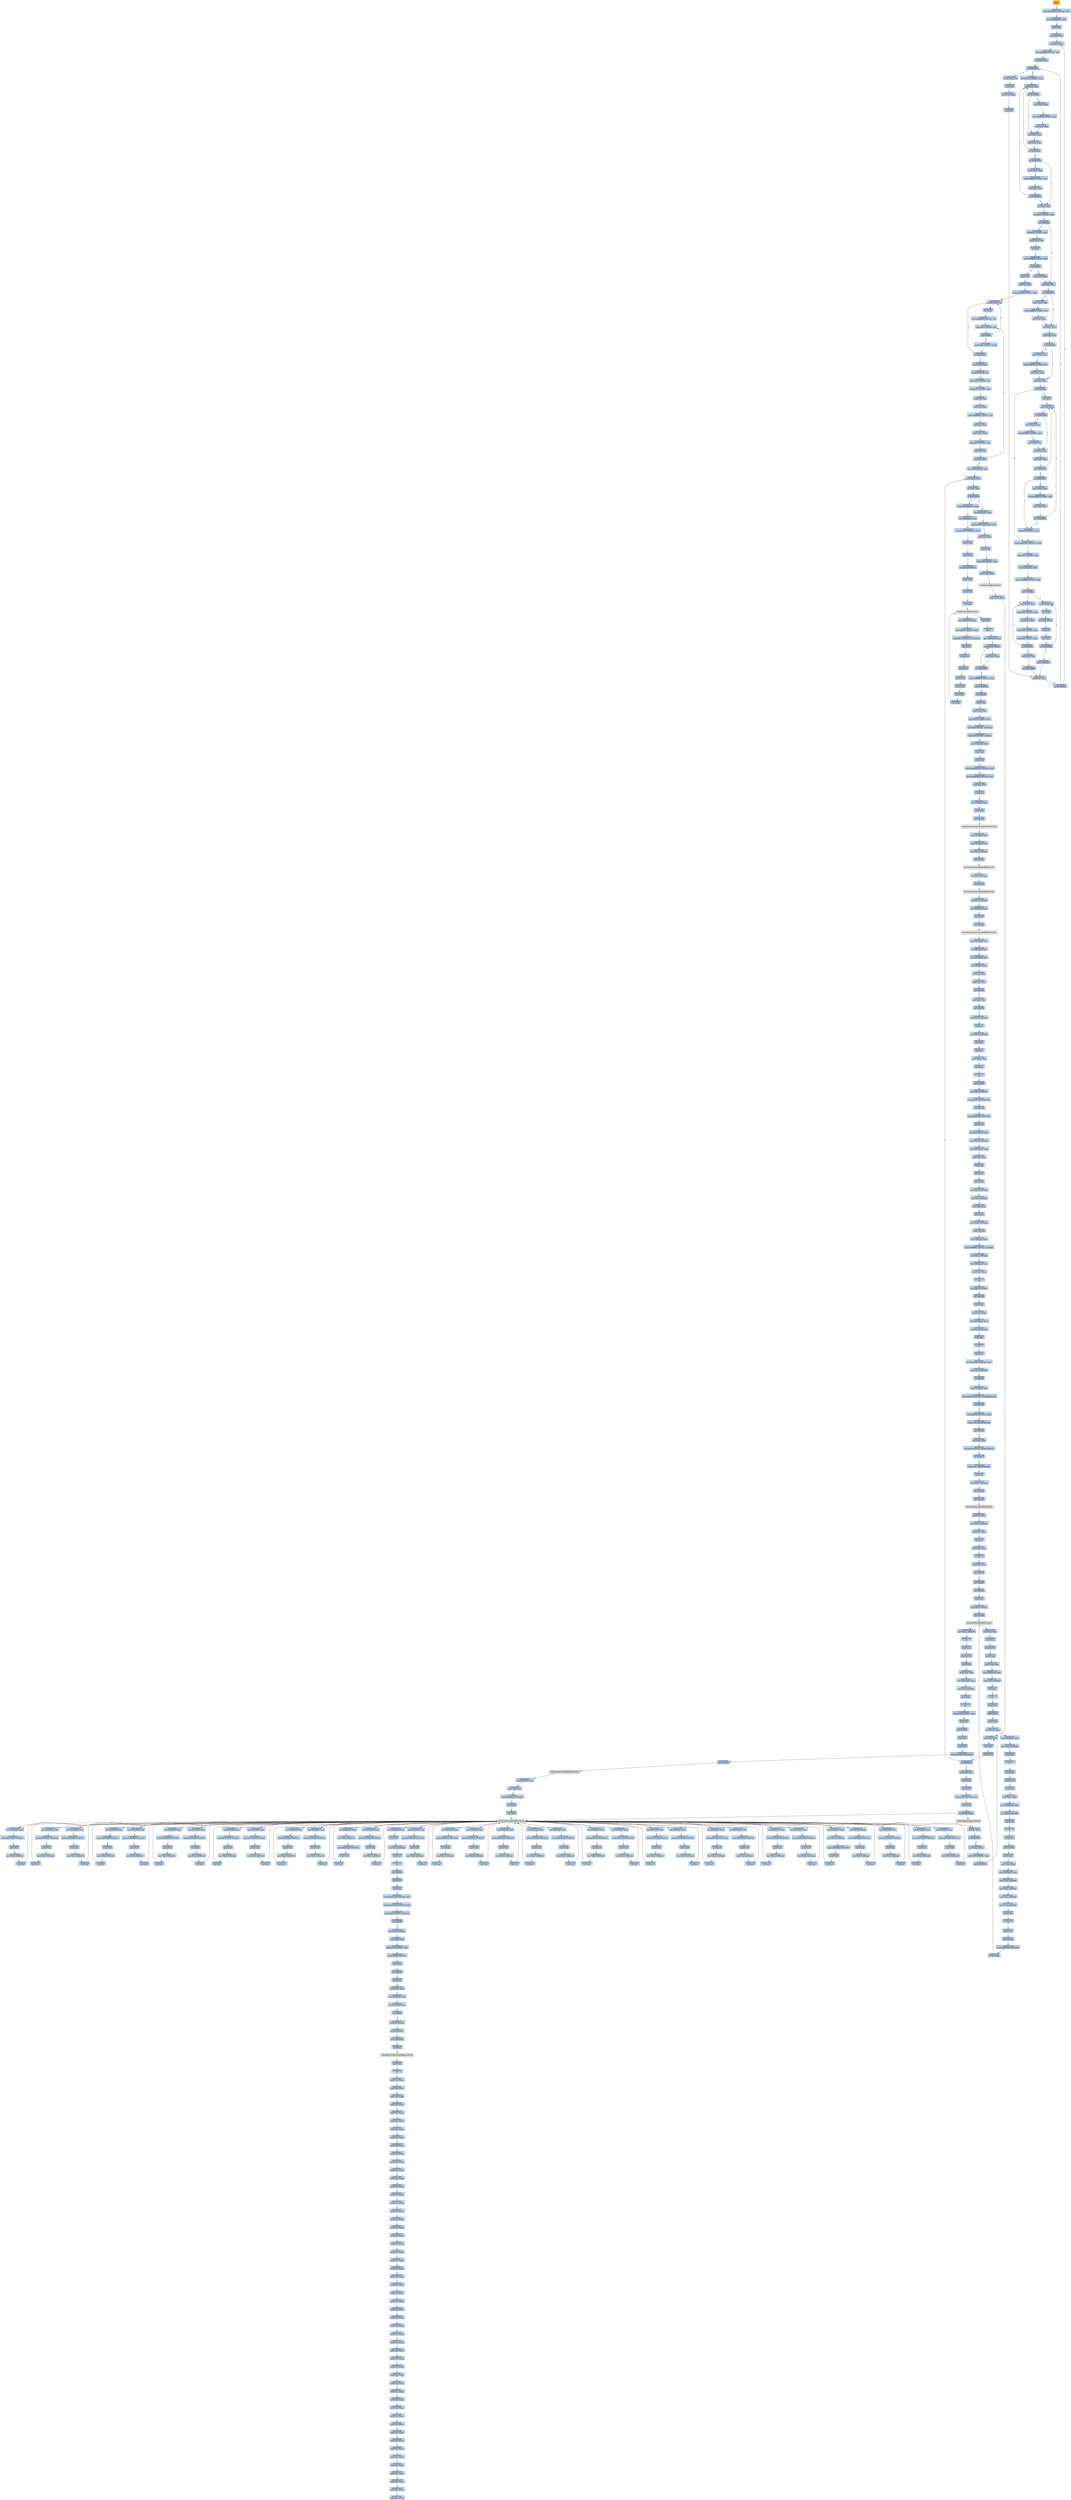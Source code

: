 digraph G {
node[shape=rectangle,style=filled,fillcolor=lightsteelblue,color=lightsteelblue]
bgcolor="transparent"
a0x00428f10pusha_[label="start\npusha ",fillcolor="orange",color="lightgrey"];
a0x00428f11movl_0x41b000UINT32_esi[label="0x00428f11\nmovl $0x41b000<UINT32>, %esi"];
a0x00428f16leal__106496esi__edi[label="0x00428f16\nleal -106496(%esi), %edi"];
a0x00428f1cpushl_edi[label="0x00428f1c\npushl %edi"];
a0x00428f1djmp_0x00428f2a[label="0x00428f1d\njmp 0x00428f2a"];
a0x00428f2amovl_esi__ebx[label="0x00428f2a\nmovl (%esi), %ebx"];
a0x00428f2csubl_0xfffffffcUINT8_esi[label="0x00428f2c\nsubl $0xfffffffc<UINT8>, %esi"];
a0x00428f2fadcl_ebx_ebx[label="0x00428f2f\nadcl %ebx, %ebx"];
a0x00428f31jb_0x00428f20[label="0x00428f31\njb 0x00428f20"];
a0x00428f20movb_esi__al[label="0x00428f20\nmovb (%esi), %al"];
a0x00428f22incl_esi[label="0x00428f22\nincl %esi"];
a0x00428f23movb_al_edi_[label="0x00428f23\nmovb %al, (%edi)"];
a0x00428f25incl_edi[label="0x00428f25\nincl %edi"];
a0x00428f26addl_ebx_ebx[label="0x00428f26\naddl %ebx, %ebx"];
a0x00428f28jne_0x00428f31[label="0x00428f28\njne 0x00428f31"];
a0x00428f33movl_0x1UINT32_eax[label="0x00428f33\nmovl $0x1<UINT32>, %eax"];
a0x00428f38addl_ebx_ebx[label="0x00428f38\naddl %ebx, %ebx"];
a0x00428f3ajne_0x00428f43[label="0x00428f3a\njne 0x00428f43"];
a0x00428f43adcl_eax_eax[label="0x00428f43\nadcl %eax, %eax"];
a0x00428f45addl_ebx_ebx[label="0x00428f45\naddl %ebx, %ebx"];
a0x00428f47jae_0x00428f38[label="0x00428f47\njae 0x00428f38"];
a0x00428f49jne_0x00428f54[label="0x00428f49\njne 0x00428f54"];
a0x00428f54xorl_ecx_ecx[label="0x00428f54\nxorl %ecx, %ecx"];
a0x00428f56subl_0x3UINT8_eax[label="0x00428f56\nsubl $0x3<UINT8>, %eax"];
a0x00428f59jb_0x00428f68[label="0x00428f59\njb 0x00428f68"];
a0x00428f5bshll_0x8UINT8_eax[label="0x00428f5b\nshll $0x8<UINT8>, %eax"];
a0x00428f5emovb_esi__al[label="0x00428f5e\nmovb (%esi), %al"];
a0x00428f60incl_esi[label="0x00428f60\nincl %esi"];
a0x00428f61xorl_0xffffffffUINT8_eax[label="0x00428f61\nxorl $0xffffffff<UINT8>, %eax"];
a0x00428f64je_0x00428fda[label="0x00428f64\nje 0x00428fda"];
a0x00428f66movl_eax_ebp[label="0x00428f66\nmovl %eax, %ebp"];
a0x00428f68addl_ebx_ebx[label="0x00428f68\naddl %ebx, %ebx"];
a0x00428f6ajne_0x00428f73[label="0x00428f6a\njne 0x00428f73"];
a0x00428f73adcl_ecx_ecx[label="0x00428f73\nadcl %ecx, %ecx"];
a0x00428f75addl_ebx_ebx[label="0x00428f75\naddl %ebx, %ebx"];
a0x00428f77jne_0x00428f80[label="0x00428f77\njne 0x00428f80"];
a0x00428f80adcl_ecx_ecx[label="0x00428f80\nadcl %ecx, %ecx"];
a0x00428f82jne_0x00428fa4[label="0x00428f82\njne 0x00428fa4"];
a0x00428fa4cmpl_0xfffff300UINT32_ebp[label="0x00428fa4\ncmpl $0xfffff300<UINT32>, %ebp"];
a0x00428faaadcl_0x1UINT8_ecx[label="0x00428faa\nadcl $0x1<UINT8>, %ecx"];
a0x00428fadleal_ediebp__edx[label="0x00428fad\nleal (%edi,%ebp), %edx"];
a0x00428fb0cmpl_0xfffffffcUINT8_ebp[label="0x00428fb0\ncmpl $0xfffffffc<UINT8>, %ebp"];
a0x00428fb3jbe_0x00428fc4[label="0x00428fb3\njbe 0x00428fc4"];
a0x00428fc4movl_edx__eax[label="0x00428fc4\nmovl (%edx), %eax"];
a0x00428fc6addl_0x4UINT8_edx[label="0x00428fc6\naddl $0x4<UINT8>, %edx"];
a0x00428fc9movl_eax_edi_[label="0x00428fc9\nmovl %eax, (%edi)"];
a0x00428fcbaddl_0x4UINT8_edi[label="0x00428fcb\naddl $0x4<UINT8>, %edi"];
a0x00428fcesubl_0x4UINT8_ecx[label="0x00428fce\nsubl $0x4<UINT8>, %ecx"];
a0x00428fd1ja_0x00428fc4[label="0x00428fd1\nja 0x00428fc4"];
a0x00428fd3addl_ecx_edi[label="0x00428fd3\naddl %ecx, %edi"];
a0x00428fd5jmp_0x00428f26[label="0x00428fd5\njmp 0x00428f26"];
a0x00428fb5movb_edx__al[label="0x00428fb5\nmovb (%edx), %al"];
a0x00428fb7incl_edx[label="0x00428fb7\nincl %edx"];
a0x00428fb8movb_al_edi_[label="0x00428fb8\nmovb %al, (%edi)"];
a0x00428fbaincl_edi[label="0x00428fba\nincl %edi"];
a0x00428fbbdecl_ecx[label="0x00428fbb\ndecl %ecx"];
a0x00428fbcjne_0x00428fb5[label="0x00428fbc\njne 0x00428fb5"];
a0x00428fbejmp_0x00428f26[label="0x00428fbe\njmp 0x00428f26"];
a0x00428f84incl_ecx[label="0x00428f84\nincl %ecx"];
a0x00428f85addl_ebx_ebx[label="0x00428f85\naddl %ebx, %ebx"];
a0x00428f87jne_0x00428f90[label="0x00428f87\njne 0x00428f90"];
a0x00428f90adcl_ecx_ecx[label="0x00428f90\nadcl %ecx, %ecx"];
a0x00428f92addl_ebx_ebx[label="0x00428f92\naddl %ebx, %ebx"];
a0x00428f94jae_0x00428f85[label="0x00428f94\njae 0x00428f85"];
a0x00428f96jne_0x00428fa1[label="0x00428f96\njne 0x00428fa1"];
a0x00428fa1addl_0x2UINT8_ecx[label="0x00428fa1\naddl $0x2<UINT8>, %ecx"];
a0x00428f4bmovl_esi__ebx[label="0x00428f4b\nmovl (%esi), %ebx"];
a0x00428f4dsubl_0xfffffffcUINT8_esi[label="0x00428f4d\nsubl $0xfffffffc<UINT8>, %esi"];
a0x00428f50adcl_ebx_ebx[label="0x00428f50\nadcl %ebx, %ebx"];
a0x00428f52jae_0x00428f38[label="0x00428f52\njae 0x00428f38"];
a0x00428f3cmovl_esi__ebx[label="0x00428f3c\nmovl (%esi), %ebx"];
a0x00428f3esubl_0xfffffffcUINT8_esi[label="0x00428f3e\nsubl $0xfffffffc<UINT8>, %esi"];
a0x00428f41adcl_ebx_ebx[label="0x00428f41\nadcl %ebx, %ebx"];
a0x00428f89movl_esi__ebx[label="0x00428f89\nmovl (%esi), %ebx"];
a0x00428f8bsubl_0xfffffffcUINT8_esi[label="0x00428f8b\nsubl $0xfffffffc<UINT8>, %esi"];
a0x00428f8eadcl_ebx_ebx[label="0x00428f8e\nadcl %ebx, %ebx"];
a0x00428f6cmovl_esi__ebx[label="0x00428f6c\nmovl (%esi), %ebx"];
a0x00428f6esubl_0xfffffffcUINT8_esi[label="0x00428f6e\nsubl $0xfffffffc<UINT8>, %esi"];
a0x00428f71adcl_ebx_ebx[label="0x00428f71\nadcl %ebx, %ebx"];
a0x00428f79movl_esi__ebx[label="0x00428f79\nmovl (%esi), %ebx"];
a0x00428f7bsubl_0xfffffffcUINT8_esi[label="0x00428f7b\nsubl $0xfffffffc<UINT8>, %esi"];
a0x00428f7eadcl_ebx_ebx[label="0x00428f7e\nadcl %ebx, %ebx"];
a0x00428f98movl_esi__ebx[label="0x00428f98\nmovl (%esi), %ebx"];
a0x00428f9asubl_0xfffffffcUINT8_esi[label="0x00428f9a\nsubl $0xfffffffc<UINT8>, %esi"];
a0x00428f9dadcl_ebx_ebx[label="0x00428f9d\nadcl %ebx, %ebx"];
a0x00428f9fjae_0x00428f85[label="0x00428f9f\njae 0x00428f85"];
a0x00428fdapopl_esi[label="0x00428fda\npopl %esi"];
a0x00428fdbmovl_esi_edi[label="0x00428fdb\nmovl %esi, %edi"];
a0x00428fddmovl_0x6d4UINT32_ecx[label="0x00428fdd\nmovl $0x6d4<UINT32>, %ecx"];
a0x00428fe2movb_edi__al[label="0x00428fe2\nmovb (%edi), %al"];
a0x00428fe4incl_edi[label="0x00428fe4\nincl %edi"];
a0x00428fe5subb_0xffffffe8UINT8_al[label="0x00428fe5\nsubb $0xffffffe8<UINT8>, %al"];
a0x00428fe7cmpb_0x1UINT8_al[label="0x00428fe7\ncmpb $0x1<UINT8>, %al"];
a0x00428fe9ja_0x00428fe2[label="0x00428fe9\nja 0x00428fe2"];
a0x00428febcmpb_0x5UINT8_edi_[label="0x00428feb\ncmpb $0x5<UINT8>, (%edi)"];
a0x00428feejne_0x00428fe2[label="0x00428fee\njne 0x00428fe2"];
a0x00428ff0movl_edi__eax[label="0x00428ff0\nmovl (%edi), %eax"];
a0x00428ff2movb_0x4edi__bl[label="0x00428ff2\nmovb 0x4(%edi), %bl"];
a0x00428ff5shrw_0x8UINT8_ax[label="0x00428ff5\nshrw $0x8<UINT8>, %ax"];
a0x00428ff9roll_0x10UINT8_eax[label="0x00428ff9\nroll $0x10<UINT8>, %eax"];
a0x00428ffcxchgb_al_ah[label="0x00428ffc\nxchgb %al, %ah"];
a0x00428ffesubl_edi_eax[label="0x00428ffe\nsubl %edi, %eax"];
a0x00429000subb_0xffffffe8UINT8_bl[label="0x00429000\nsubb $0xffffffe8<UINT8>, %bl"];
a0x00429003addl_esi_eax[label="0x00429003\naddl %esi, %eax"];
a0x00429005movl_eax_edi_[label="0x00429005\nmovl %eax, (%edi)"];
a0x00429007addl_0x5UINT8_edi[label="0x00429007\naddl $0x5<UINT8>, %edi"];
a0x0042900amovb_bl_al[label="0x0042900a\nmovb %bl, %al"];
a0x0042900cloop_0x00428fe7[label="0x0042900c\nloop 0x00428fe7"];
a0x0042900eleal_0x26000esi__edi[label="0x0042900e\nleal 0x26000(%esi), %edi"];
a0x00429014movl_edi__eax[label="0x00429014\nmovl (%edi), %eax"];
a0x00429016orl_eax_eax[label="0x00429016\norl %eax, %eax"];
a0x00429018je_0x00429056[label="0x00429018\nje 0x00429056"];
a0x0042901amovl_0x4edi__ebx[label="0x0042901a\nmovl 0x4(%edi), %ebx"];
a0x0042901dleal_0x29570eaxesi__eax[label="0x0042901d\nleal 0x29570(%eax,%esi), %eax"];
a0x00429024addl_esi_ebx[label="0x00429024\naddl %esi, %ebx"];
a0x00429026pushl_eax[label="0x00429026\npushl %eax"];
a0x00429027addl_0x8UINT8_edi[label="0x00429027\naddl $0x8<UINT8>, %edi"];
a0x0042902acall_0x2960cesi_[label="0x0042902a\ncall 0x2960c(%esi)"];
LoadLibraryA_kernel32_dll[label="LoadLibraryA@kernel32.dll",fillcolor="lightgrey",color="lightgrey"];
a0x00429030xchgl_eax_ebp[label="0x00429030\nxchgl %eax, %ebp"];
a0x00429031movb_edi__al[label="0x00429031\nmovb (%edi), %al"];
a0x00429033incl_edi[label="0x00429033\nincl %edi"];
a0x00429034orb_al_al[label="0x00429034\norb %al, %al"];
a0x00429036je_0x00429014[label="0x00429036\nje 0x00429014"];
a0x00429038movl_edi_ecx[label="0x00429038\nmovl %edi, %ecx"];
a0x0042903apushl_edi[label="0x0042903a\npushl %edi"];
a0x0042903bdecl_eax[label="0x0042903b\ndecl %eax"];
a0x0042903crepnz_scasb_es_edi__al[label="0x0042903c\nrepnz scasb %es:(%edi), %al"];
a0x0042903epushl_ebp[label="0x0042903e\npushl %ebp"];
a0x0042903fcall_0x29614esi_[label="0x0042903f\ncall 0x29614(%esi)"];
GetProcAddress_kernel32_dll[label="GetProcAddress@kernel32.dll",fillcolor="lightgrey",color="lightgrey"];
a0x00429045orl_eax_eax[label="0x00429045\norl %eax, %eax"];
a0x00429047je_0x00429050[label="0x00429047\nje 0x00429050"];
a0x00429049movl_eax_ebx_[label="0x00429049\nmovl %eax, (%ebx)"];
a0x0042904baddl_0x4UINT8_ebx[label="0x0042904b\naddl $0x4<UINT8>, %ebx"];
a0x0042904ejmp_0x00429031[label="0x0042904e\njmp 0x00429031"];
GetProcAddress_KERNEL32_DLL[label="GetProcAddress@KERNEL32.DLL",fillcolor="lightgrey",color="lightgrey"];
a0x00429056movl_0x29618esi__ebp[label="0x00429056\nmovl 0x29618(%esi), %ebp"];
a0x0042905cleal__4096esi__edi[label="0x0042905c\nleal -4096(%esi), %edi"];
a0x00429062movl_0x1000UINT32_ebx[label="0x00429062\nmovl $0x1000<UINT32>, %ebx"];
a0x00429067pushl_eax[label="0x00429067\npushl %eax"];
a0x00429068pushl_esp[label="0x00429068\npushl %esp"];
a0x00429069pushl_0x4UINT8[label="0x00429069\npushl $0x4<UINT8>"];
a0x0042906bpushl_ebx[label="0x0042906b\npushl %ebx"];
a0x0042906cpushl_edi[label="0x0042906c\npushl %edi"];
a0x0042906dcall_ebp[label="0x0042906d\ncall %ebp"];
VirtualProtect_kernel32_dll[label="VirtualProtect@kernel32.dll",fillcolor="lightgrey",color="lightgrey"];
a0x0042906fleal_0x21fedi__eax[label="0x0042906f\nleal 0x21f(%edi), %eax"];
a0x00429075andb_0x7fUINT8_eax_[label="0x00429075\nandb $0x7f<UINT8>, (%eax)"];
a0x00429078andb_0x7fUINT8_0x28eax_[label="0x00429078\nandb $0x7f<UINT8>, 0x28(%eax)"];
a0x0042907cpopl_eax[label="0x0042907c\npopl %eax"];
a0x0042907dpushl_eax[label="0x0042907d\npushl %eax"];
a0x0042907epushl_esp[label="0x0042907e\npushl %esp"];
a0x0042907fpushl_eax[label="0x0042907f\npushl %eax"];
a0x00429080pushl_ebx[label="0x00429080\npushl %ebx"];
a0x00429081pushl_edi[label="0x00429081\npushl %edi"];
a0x00429082call_ebp[label="0x00429082\ncall %ebp"];
a0x00429084popl_eax[label="0x00429084\npopl %eax"];
a0x00429085popa_[label="0x00429085\npopa "];
a0x00429086leal__128esp__eax[label="0x00429086\nleal -128(%esp), %eax"];
a0x0042908apushl_0x0UINT8[label="0x0042908a\npushl $0x0<UINT8>"];
a0x0042908ccmpl_eax_esp[label="0x0042908c\ncmpl %eax, %esp"];
a0x0042908ejne_0x0042908a[label="0x0042908e\njne 0x0042908a"];
a0x00429090subl_0xffffff80UINT8_esp[label="0x00429090\nsubl $0xffffff80<UINT8>, %esp"];
a0x00429093jmp_0x00405be3[label="0x00429093\njmp 0x00405be3"];
a0x00405be3call_0x40c67e[label="0x00405be3\ncall 0x40c67e"];
a0x0040c67epushl_ebp[label="0x0040c67e\npushl %ebp"];
a0x0040c67fmovl_esp_ebp[label="0x0040c67f\nmovl %esp, %ebp"];
a0x0040c681subl_0x14UINT8_esp[label="0x0040c681\nsubl $0x14<UINT8>, %esp"];
a0x0040c684andl_0x0UINT8__12ebp_[label="0x0040c684\nandl $0x0<UINT8>, -12(%ebp)"];
a0x0040c688andl_0x0UINT8__8ebp_[label="0x0040c688\nandl $0x0<UINT8>, -8(%ebp)"];
a0x0040c68cmovl_0x4210d0_eax[label="0x0040c68c\nmovl 0x4210d0, %eax"];
a0x0040c691pushl_esi[label="0x0040c691\npushl %esi"];
a0x0040c692pushl_edi[label="0x0040c692\npushl %edi"];
a0x0040c693movl_0xbb40e64eUINT32_edi[label="0x0040c693\nmovl $0xbb40e64e<UINT32>, %edi"];
a0x0040c698movl_0xffff0000UINT32_esi[label="0x0040c698\nmovl $0xffff0000<UINT32>, %esi"];
a0x0040c69dcmpl_edi_eax[label="0x0040c69d\ncmpl %edi, %eax"];
a0x0040c69fje_0x40c6ae[label="0x0040c69f\nje 0x40c6ae"];
a0x0040c6aeleal__12ebp__eax[label="0x0040c6ae\nleal -12(%ebp), %eax"];
a0x0040c6b1pushl_eax[label="0x0040c6b1\npushl %eax"];
a0x0040c6b2call_0x41414c[label="0x0040c6b2\ncall 0x41414c"];
GetSystemTimeAsFileTime_KERNEL32_DLL[label="GetSystemTimeAsFileTime@KERNEL32.DLL",fillcolor="lightgrey",color="lightgrey"];
a0x0040c6b8movl__8ebp__eax[label="0x0040c6b8\nmovl -8(%ebp), %eax"];
a0x0040c6bbxorl__12ebp__eax[label="0x0040c6bb\nxorl -12(%ebp), %eax"];
a0x0040c6bemovl_eax__4ebp_[label="0x0040c6be\nmovl %eax, -4(%ebp)"];
a0x0040c6c1call_0x4140ec[label="0x0040c6c1\ncall 0x4140ec"];
GetCurrentThreadId_KERNEL32_DLL[label="GetCurrentThreadId@KERNEL32.DLL",fillcolor="lightgrey",color="lightgrey"];
a0x0040c6c7xorl_eax__4ebp_[label="0x0040c6c7\nxorl %eax, -4(%ebp)"];
a0x0040c6cacall_0x414148[label="0x0040c6ca\ncall 0x414148"];
GetCurrentProcessId_KERNEL32_DLL[label="GetCurrentProcessId@KERNEL32.DLL",fillcolor="lightgrey",color="lightgrey"];
a0x0040c6d0xorl_eax__4ebp_[label="0x0040c6d0\nxorl %eax, -4(%ebp)"];
a0x0040c6d3leal__20ebp__eax[label="0x0040c6d3\nleal -20(%ebp), %eax"];
a0x0040c6d6pushl_eax[label="0x0040c6d6\npushl %eax"];
a0x0040c6d7call_0x414144[label="0x0040c6d7\ncall 0x414144"];
QueryPerformanceCounter_KERNEL32_DLL[label="QueryPerformanceCounter@KERNEL32.DLL",fillcolor="lightgrey",color="lightgrey"];
a0x0040c6ddmovl__16ebp__ecx[label="0x0040c6dd\nmovl -16(%ebp), %ecx"];
a0x0040c6e0leal__4ebp__eax[label="0x0040c6e0\nleal -4(%ebp), %eax"];
a0x0040c6e3xorl__20ebp__ecx[label="0x0040c6e3\nxorl -20(%ebp), %ecx"];
a0x0040c6e6xorl__4ebp__ecx[label="0x0040c6e6\nxorl -4(%ebp), %ecx"];
a0x0040c6e9xorl_eax_ecx[label="0x0040c6e9\nxorl %eax, %ecx"];
a0x0040c6ebcmpl_edi_ecx[label="0x0040c6eb\ncmpl %edi, %ecx"];
a0x0040c6edjne_0x40c6f6[label="0x0040c6ed\njne 0x40c6f6"];
a0x0040c6f6testl_ecx_esi[label="0x0040c6f6\ntestl %ecx, %esi"];
a0x0040c6f8jne_0x40c706[label="0x0040c6f8\njne 0x40c706"];
a0x0040c706movl_ecx_0x4210d0[label="0x0040c706\nmovl %ecx, 0x4210d0"];
a0x0040c70cnotl_ecx[label="0x0040c70c\nnotl %ecx"];
a0x0040c70emovl_ecx_0x4210d4[label="0x0040c70e\nmovl %ecx, 0x4210d4"];
a0x0040c714popl_edi[label="0x0040c714\npopl %edi"];
a0x0040c715popl_esi[label="0x0040c715\npopl %esi"];
a0x0040c716movl_ebp_esp[label="0x0040c716\nmovl %ebp, %esp"];
a0x0040c718popl_ebp[label="0x0040c718\npopl %ebp"];
a0x0040c719ret[label="0x0040c719\nret"];
a0x00405be8jmp_0x405a68[label="0x00405be8\njmp 0x405a68"];
a0x00405a68pushl_0x14UINT8[label="0x00405a68\npushl $0x14<UINT8>"];
a0x00405a6apushl_0x41f590UINT32[label="0x00405a6a\npushl $0x41f590<UINT32>"];
a0x00405a6fcall_0x407a30[label="0x00405a6f\ncall 0x407a30"];
a0x00407a30pushl_0x4056c0UINT32[label="0x00407a30\npushl $0x4056c0<UINT32>"];
a0x00407a35pushl_fs_0[label="0x00407a35\npushl %fs:0"];
a0x00407a3cmovl_0x10esp__eax[label="0x00407a3c\nmovl 0x10(%esp), %eax"];
a0x00407a40movl_ebp_0x10esp_[label="0x00407a40\nmovl %ebp, 0x10(%esp)"];
a0x00407a44leal_0x10esp__ebp[label="0x00407a44\nleal 0x10(%esp), %ebp"];
a0x00407a48subl_eax_esp[label="0x00407a48\nsubl %eax, %esp"];
a0x00407a4apushl_ebx[label="0x00407a4a\npushl %ebx"];
a0x00407a4bpushl_esi[label="0x00407a4b\npushl %esi"];
a0x00407a4cpushl_edi[label="0x00407a4c\npushl %edi"];
a0x00407a4dmovl_0x4210d0_eax[label="0x00407a4d\nmovl 0x4210d0, %eax"];
a0x00407a52xorl_eax__4ebp_[label="0x00407a52\nxorl %eax, -4(%ebp)"];
a0x00407a55xorl_ebp_eax[label="0x00407a55\nxorl %ebp, %eax"];
a0x00407a57pushl_eax[label="0x00407a57\npushl %eax"];
a0x00407a58movl_esp__24ebp_[label="0x00407a58\nmovl %esp, -24(%ebp)"];
a0x00407a5bpushl__8ebp_[label="0x00407a5b\npushl -8(%ebp)"];
a0x00407a5emovl__4ebp__eax[label="0x00407a5e\nmovl -4(%ebp), %eax"];
a0x00407a61movl_0xfffffffeUINT32__4ebp_[label="0x00407a61\nmovl $0xfffffffe<UINT32>, -4(%ebp)"];
a0x00407a68movl_eax__8ebp_[label="0x00407a68\nmovl %eax, -8(%ebp)"];
a0x00407a6bleal__16ebp__eax[label="0x00407a6b\nleal -16(%ebp), %eax"];
a0x00407a6emovl_eax_fs_0[label="0x00407a6e\nmovl %eax, %fs:0"];
a0x00407a74ret[label="0x00407a74\nret"];
a0x00405a74pushl_0x1UINT8[label="0x00405a74\npushl $0x1<UINT8>"];
a0x00405a76call_0x40c631[label="0x00405a76\ncall 0x40c631"];
a0x0040c631pushl_ebp[label="0x0040c631\npushl %ebp"];
a0x0040c632movl_esp_ebp[label="0x0040c632\nmovl %esp, %ebp"];
a0x0040c634movl_0x8ebp__eax[label="0x0040c634\nmovl 0x8(%ebp), %eax"];
a0x0040c637movl_eax_0x423a18[label="0x0040c637\nmovl %eax, 0x423a18"];
a0x0040c63cpopl_ebp[label="0x0040c63c\npopl %ebp"];
a0x0040c63dret[label="0x0040c63d\nret"];
a0x00405a7bpopl_ecx[label="0x00405a7b\npopl %ecx"];
a0x00405a7cmovl_0x5a4dUINT32_eax[label="0x00405a7c\nmovl $0x5a4d<UINT32>, %eax"];
a0x00405a81cmpw_ax_0x400000[label="0x00405a81\ncmpw %ax, 0x400000"];
a0x00405a88je_0x405a8e[label="0x00405a88\nje 0x405a8e"];
a0x00405a8emovl_0x40003c_eax[label="0x00405a8e\nmovl 0x40003c, %eax"];
a0x00405a93cmpl_0x4550UINT32_0x400000eax_[label="0x00405a93\ncmpl $0x4550<UINT32>, 0x400000(%eax)"];
a0x00405a9djne_0x405a8a[label="0x00405a9d\njne 0x405a8a"];
a0x00405a9fmovl_0x10bUINT32_ecx[label="0x00405a9f\nmovl $0x10b<UINT32>, %ecx"];
a0x00405aa4cmpw_cx_0x400018eax_[label="0x00405aa4\ncmpw %cx, 0x400018(%eax)"];
a0x00405aabjne_0x405a8a[label="0x00405aab\njne 0x405a8a"];
a0x00405aadxorl_ebx_ebx[label="0x00405aad\nxorl %ebx, %ebx"];
a0x00405aafcmpl_0xeUINT8_0x400074eax_[label="0x00405aaf\ncmpl $0xe<UINT8>, 0x400074(%eax)"];
a0x00405ab6jbe_0x405ac1[label="0x00405ab6\njbe 0x405ac1"];
a0x00405ab8cmpl_ebx_0x4000e8eax_[label="0x00405ab8\ncmpl %ebx, 0x4000e8(%eax)"];
a0x00405abesetne_bl[label="0x00405abe\nsetne %bl"];
a0x00405ac1movl_ebx__28ebp_[label="0x00405ac1\nmovl %ebx, -28(%ebp)"];
a0x00405ac4call_0x407b60[label="0x00405ac4\ncall 0x407b60"];
a0x00407b60call_0x414130[label="0x00407b60\ncall 0x414130"];
GetProcessHeap_KERNEL32_DLL[label="GetProcessHeap@KERNEL32.DLL",fillcolor="lightgrey",color="lightgrey"];
a0x00407b66xorl_ecx_ecx[label="0x00407b66\nxorl %ecx, %ecx"];
a0x00407b68movl_eax_0x424078[label="0x00407b68\nmovl %eax, 0x424078"];
a0x00407b6dtestl_eax_eax[label="0x00407b6d\ntestl %eax, %eax"];
a0x00407b6fsetne_cl[label="0x00407b6f\nsetne %cl"];
a0x00407b72movl_ecx_eax[label="0x00407b72\nmovl %ecx, %eax"];
a0x00407b74ret[label="0x00407b74\nret"];
a0x00405ac9testl_eax_eax[label="0x00405ac9\ntestl %eax, %eax"];
a0x00405acbjne_0x405ad5[label="0x00405acb\njne 0x405ad5"];
a0x00405ad5call_0x406aef[label="0x00405ad5\ncall 0x406aef"];
a0x00406aefcall_0x40395a[label="0x00406aef\ncall 0x40395a"];
a0x0040395apushl_esi[label="0x0040395a\npushl %esi"];
a0x0040395bpushl_0x0UINT8[label="0x0040395b\npushl $0x0<UINT8>"];
a0x0040395dcall_0x4140b8[label="0x0040395d\ncall 0x4140b8"];
EncodePointer_KERNEL32_DLL[label="EncodePointer@KERNEL32.DLL",fillcolor="lightgrey",color="lightgrey"];
a0x00403963movl_eax_esi[label="0x00403963\nmovl %eax, %esi"];
a0x00403965pushl_esi[label="0x00403965\npushl %esi"];
a0x00403966call_0x4077e4[label="0x00403966\ncall 0x4077e4"];
a0x004077e4pushl_ebp[label="0x004077e4\npushl %ebp"];
a0x004077e5movl_esp_ebp[label="0x004077e5\nmovl %esp, %ebp"];
a0x004077e7movl_0x8ebp__eax[label="0x004077e7\nmovl 0x8(%ebp), %eax"];
a0x004077eamovl_eax_0x424050[label="0x004077ea\nmovl %eax, 0x424050"];
a0x004077efpopl_ebp[label="0x004077ef\npopl %ebp"];
a0x004077f0ret[label="0x004077f0\nret"];
a0x0040396bpushl_esi[label="0x0040396b\npushl %esi"];
a0x0040396ccall_0x405d12[label="0x0040396c\ncall 0x405d12"];
a0x00405d12pushl_ebp[label="0x00405d12\npushl %ebp"];
a0x00405d13movl_esp_ebp[label="0x00405d13\nmovl %esp, %ebp"];
a0x00405d15movl_0x8ebp__eax[label="0x00405d15\nmovl 0x8(%ebp), %eax"];
a0x00405d18movl_eax_0x4238a0[label="0x00405d18\nmovl %eax, 0x4238a0"];
a0x00405d1dpopl_ebp[label="0x00405d1d\npopl %ebp"];
a0x00405d1eret[label="0x00405d1e\nret"];
a0x00403971pushl_esi[label="0x00403971\npushl %esi"];
a0x00403972call_0x4077f1[label="0x00403972\ncall 0x4077f1"];
a0x004077f1pushl_ebp[label="0x004077f1\npushl %ebp"];
a0x004077f2movl_esp_ebp[label="0x004077f2\nmovl %esp, %ebp"];
a0x004077f4movl_0x8ebp__eax[label="0x004077f4\nmovl 0x8(%ebp), %eax"];
a0x004077f7movl_eax_0x424054[label="0x004077f7\nmovl %eax, 0x424054"];
a0x004077fcpopl_ebp[label="0x004077fc\npopl %ebp"];
a0x004077fdret[label="0x004077fd\nret"];
a0x00403977pushl_esi[label="0x00403977\npushl %esi"];
a0x00403978call_0x40780b[label="0x00403978\ncall 0x40780b"];
a0x0040780bpushl_ebp[label="0x0040780b\npushl %ebp"];
a0x0040780cmovl_esp_ebp[label="0x0040780c\nmovl %esp, %ebp"];
a0x0040780emovl_0x8ebp__eax[label="0x0040780e\nmovl 0x8(%ebp), %eax"];
a0x00407811movl_eax_0x424058[label="0x00407811\nmovl %eax, 0x424058"];
a0x00407816movl_eax_0x42405c[label="0x00407816\nmovl %eax, 0x42405c"];
a0x0040781bmovl_eax_0x424060[label="0x0040781b\nmovl %eax, 0x424060"];
a0x00407820movl_eax_0x424064[label="0x00407820\nmovl %eax, 0x424064"];
a0x00407825popl_ebp[label="0x00407825\npopl %ebp"];
a0x00407826ret[label="0x00407826\nret"];
a0x0040397dpushl_esi[label="0x0040397d\npushl %esi"];
a0x0040397ecall_0x4077ad[label="0x0040397e\ncall 0x4077ad"];
a0x004077adpushl_0x407779UINT32[label="0x004077ad\npushl $0x407779<UINT32>"];
a0x004077b2call_0x4140b8[label="0x004077b2\ncall 0x4140b8"];
a0x004077b8movl_eax_0x42404c[label="0x004077b8\nmovl %eax, 0x42404c"];
a0x004077bdret[label="0x004077bd\nret"];
a0x00403983pushl_esi[label="0x00403983\npushl %esi"];
a0x00403984call_0x407a1c[label="0x00403984\ncall 0x407a1c"];
a0x00407a1cpushl_ebp[label="0x00407a1c\npushl %ebp"];
a0x00407a1dmovl_esp_ebp[label="0x00407a1d\nmovl %esp, %ebp"];
a0x00407a1fmovl_0x8ebp__eax[label="0x00407a1f\nmovl 0x8(%ebp), %eax"];
a0x00407a22movl_eax_0x42406c[label="0x00407a22\nmovl %eax, 0x42406c"];
a0x00407a27popl_ebp[label="0x00407a27\npopl %ebp"];
a0x00407a28ret[label="0x00407a28\nret"];
a0x00403989addl_0x18UINT8_esp[label="0x00403989\naddl $0x18<UINT8>, %esp"];
a0x0040398cpopl_esi[label="0x0040398c\npopl %esi"];
a0x0040398djmp_0x406f07[label="0x0040398d\njmp 0x406f07"];
a0x00406f07pushl_esi[label="0x00406f07\npushl %esi"];
a0x00406f08pushl_edi[label="0x00406f08\npushl %edi"];
a0x00406f09pushl_0x41bac0UINT32[label="0x00406f09\npushl $0x41bac0<UINT32>"];
a0x00406f0ecall_0x414024[label="0x00406f0e\ncall 0x414024"];
GetModuleHandleW_KERNEL32_DLL[label="GetModuleHandleW@KERNEL32.DLL",fillcolor="lightgrey",color="lightgrey"];
a0x00406f14movl_0x41407c_esi[label="0x00406f14\nmovl 0x41407c, %esi"];
a0x00406f1amovl_eax_edi[label="0x00406f1a\nmovl %eax, %edi"];
a0x00406f1cpushl_0x41badcUINT32[label="0x00406f1c\npushl $0x41badc<UINT32>"];
a0x00406f21pushl_edi[label="0x00406f21\npushl %edi"];
a0x00406f22call_esi[label="0x00406f22\ncall %esi"];
a0x00406f24xorl_0x4210d0_eax[label="0x00406f24\nxorl 0x4210d0, %eax"];
a0x00406f2apushl_0x41bae8UINT32[label="0x00406f2a\npushl $0x41bae8<UINT32>"];
a0x00406f2fpushl_edi[label="0x00406f2f\npushl %edi"];
a0x00406f30movl_eax_0x424a40[label="0x00406f30\nmovl %eax, 0x424a40"];
a0x00406f35call_esi[label="0x00406f35\ncall %esi"];
a0x00406f37xorl_0x4210d0_eax[label="0x00406f37\nxorl 0x4210d0, %eax"];
a0x00406f3dpushl_0x41baf0UINT32[label="0x00406f3d\npushl $0x41baf0<UINT32>"];
a0x00406f42pushl_edi[label="0x00406f42\npushl %edi"];
a0x00406f43movl_eax_0x424a44[label="0x00406f43\nmovl %eax, 0x424a44"];
a0x00406f48call_esi[label="0x00406f48\ncall %esi"];
a0x00406f4axorl_0x4210d0_eax[label="0x00406f4a\nxorl 0x4210d0, %eax"];
a0x00406f50pushl_0x41bafcUINT32[label="0x00406f50\npushl $0x41bafc<UINT32>"];
a0x00406f55pushl_edi[label="0x00406f55\npushl %edi"];
a0x00406f56movl_eax_0x424a48[label="0x00406f56\nmovl %eax, 0x424a48"];
a0x00406f5bcall_esi[label="0x00406f5b\ncall %esi"];
a0x00406f5dxorl_0x4210d0_eax[label="0x00406f5d\nxorl 0x4210d0, %eax"];
a0x00406f63pushl_0x41bb08UINT32[label="0x00406f63\npushl $0x41bb08<UINT32>"];
a0x00406f68pushl_edi[label="0x00406f68\npushl %edi"];
a0x00406f69movl_eax_0x424a4c[label="0x00406f69\nmovl %eax, 0x424a4c"];
a0x00406f6ecall_esi[label="0x00406f6e\ncall %esi"];
a0x00406f70xorl_0x4210d0_eax[label="0x00406f70\nxorl 0x4210d0, %eax"];
a0x00406f76pushl_0x41bb24UINT32[label="0x00406f76\npushl $0x41bb24<UINT32>"];
a0x00406f7bpushl_edi[label="0x00406f7b\npushl %edi"];
a0x00406f7cmovl_eax_0x424a50[label="0x00406f7c\nmovl %eax, 0x424a50"];
a0x00406f81call_esi[label="0x00406f81\ncall %esi"];
a0x00406f83xorl_0x4210d0_eax[label="0x00406f83\nxorl 0x4210d0, %eax"];
a0x00406f89pushl_0x41bb34UINT32[label="0x00406f89\npushl $0x41bb34<UINT32>"];
a0x00406f8epushl_edi[label="0x00406f8e\npushl %edi"];
a0x00406f8fmovl_eax_0x424a54[label="0x00406f8f\nmovl %eax, 0x424a54"];
a0x00406f94call_esi[label="0x00406f94\ncall %esi"];
a0x00406f96xorl_0x4210d0_eax[label="0x00406f96\nxorl 0x4210d0, %eax"];
a0x00406f9cpushl_0x41bb48UINT32[label="0x00406f9c\npushl $0x41bb48<UINT32>"];
a0x00406fa1pushl_edi[label="0x00406fa1\npushl %edi"];
a0x00406fa2movl_eax_0x424a58[label="0x00406fa2\nmovl %eax, 0x424a58"];
a0x00406fa7call_esi[label="0x00406fa7\ncall %esi"];
a0x00406fa9xorl_0x4210d0_eax[label="0x00406fa9\nxorl 0x4210d0, %eax"];
a0x00406fafpushl_0x41bb60UINT32[label="0x00406faf\npushl $0x41bb60<UINT32>"];
a0x00406fb4pushl_edi[label="0x00406fb4\npushl %edi"];
a0x00406fb5movl_eax_0x424a5c[label="0x00406fb5\nmovl %eax, 0x424a5c"];
a0x00406fbacall_esi[label="0x00406fba\ncall %esi"];
a0x00406fbcxorl_0x4210d0_eax[label="0x00406fbc\nxorl 0x4210d0, %eax"];
a0x00406fc2pushl_0x41bb78UINT32[label="0x00406fc2\npushl $0x41bb78<UINT32>"];
a0x00406fc7pushl_edi[label="0x00406fc7\npushl %edi"];
a0x00406fc8movl_eax_0x424a60[label="0x00406fc8\nmovl %eax, 0x424a60"];
a0x00406fcdcall_esi[label="0x00406fcd\ncall %esi"];
a0x00406fcfxorl_0x4210d0_eax[label="0x00406fcf\nxorl 0x4210d0, %eax"];
a0x00406fd5pushl_0x41bb8cUINT32[label="0x00406fd5\npushl $0x41bb8c<UINT32>"];
a0x00406fdapushl_edi[label="0x00406fda\npushl %edi"];
a0x00406fdbmovl_eax_0x424a64[label="0x00406fdb\nmovl %eax, 0x424a64"];
a0x00406fe0call_esi[label="0x00406fe0\ncall %esi"];
a0x00406fe2xorl_0x4210d0_eax[label="0x00406fe2\nxorl 0x4210d0, %eax"];
a0x00406fe8pushl_0x41bbacUINT32[label="0x00406fe8\npushl $0x41bbac<UINT32>"];
a0x00406fedpushl_edi[label="0x00406fed\npushl %edi"];
a0x00406feemovl_eax_0x424a68[label="0x00406fee\nmovl %eax, 0x424a68"];
a0x00406ff3call_esi[label="0x00406ff3\ncall %esi"];
a0x00406ff5xorl_0x4210d0_eax[label="0x00406ff5\nxorl 0x4210d0, %eax"];
a0x00406ffbpushl_0x41bbc4UINT32[label="0x00406ffb\npushl $0x41bbc4<UINT32>"];
a0x00407000pushl_edi[label="0x00407000\npushl %edi"];
a0x00407001movl_eax_0x424a6c[label="0x00407001\nmovl %eax, 0x424a6c"];
a0x00407006call_esi[label="0x00407006\ncall %esi"];
a0x00407008xorl_0x4210d0_eax[label="0x00407008\nxorl 0x4210d0, %eax"];
a0x0040700epushl_0x41bbdcUINT32[label="0x0040700e\npushl $0x41bbdc<UINT32>"];
a0x00407013pushl_edi[label="0x00407013\npushl %edi"];
a0x00407014movl_eax_0x424a70[label="0x00407014\nmovl %eax, 0x424a70"];
a0x00407019call_esi[label="0x00407019\ncall %esi"];
a0x0040701bxorl_0x4210d0_eax[label="0x0040701b\nxorl 0x4210d0, %eax"];
a0x00407021pushl_0x41bbf0UINT32[label="0x00407021\npushl $0x41bbf0<UINT32>"];
a0x00407026pushl_edi[label="0x00407026\npushl %edi"];
a0x00407027movl_eax_0x424a74[label="0x00407027\nmovl %eax, 0x424a74"];
a0x0040702ccall_esi[label="0x0040702c\ncall %esi"];
a0x0040702exorl_0x4210d0_eax[label="0x0040702e\nxorl 0x4210d0, %eax"];
a0x00407034movl_eax_0x424a78[label="0x00407034\nmovl %eax, 0x424a78"];
a0x00407039pushl_0x41bc04UINT32[label="0x00407039\npushl $0x41bc04<UINT32>"];
a0x0040703epushl_edi[label="0x0040703e\npushl %edi"];
a0x0040703fcall_esi[label="0x0040703f\ncall %esi"];
a0x00407041xorl_0x4210d0_eax[label="0x00407041\nxorl 0x4210d0, %eax"];
a0x00407047pushl_0x41bc20UINT32[label="0x00407047\npushl $0x41bc20<UINT32>"];
a0x0040704cpushl_edi[label="0x0040704c\npushl %edi"];
a0x0040704dmovl_eax_0x424a7c[label="0x0040704d\nmovl %eax, 0x424a7c"];
a0x00407052call_esi[label="0x00407052\ncall %esi"];
a0x00407054xorl_0x4210d0_eax[label="0x00407054\nxorl 0x4210d0, %eax"];
a0x0040705apushl_0x41bc40UINT32[label="0x0040705a\npushl $0x41bc40<UINT32>"];
a0x0040705fpushl_edi[label="0x0040705f\npushl %edi"];
a0x00407060movl_eax_0x424a80[label="0x00407060\nmovl %eax, 0x424a80"];
a0x00407065call_esi[label="0x00407065\ncall %esi"];
a0x00407067xorl_0x4210d0_eax[label="0x00407067\nxorl 0x4210d0, %eax"];
a0x0040706dpushl_0x41bc5cUINT32[label="0x0040706d\npushl $0x41bc5c<UINT32>"];
a0x00407072pushl_edi[label="0x00407072\npushl %edi"];
a0x00407073movl_eax_0x424a84[label="0x00407073\nmovl %eax, 0x424a84"];
a0x00407078call_esi[label="0x00407078\ncall %esi"];
a0x0040707axorl_0x4210d0_eax[label="0x0040707a\nxorl 0x4210d0, %eax"];
a0x00407080pushl_0x41bc7cUINT32[label="0x00407080\npushl $0x41bc7c<UINT32>"];
a0x00407085pushl_edi[label="0x00407085\npushl %edi"];
a0x00407086movl_eax_0x424a88[label="0x00407086\nmovl %eax, 0x424a88"];
a0x0040708bcall_esi[label="0x0040708b\ncall %esi"];
a0x0040708dxorl_0x4210d0_eax[label="0x0040708d\nxorl 0x4210d0, %eax"];
a0x00407093pushl_0x41bc90UINT32[label="0x00407093\npushl $0x41bc90<UINT32>"];
a0x00407098pushl_edi[label="0x00407098\npushl %edi"];
a0x00407099movl_eax_0x424a8c[label="0x00407099\nmovl %eax, 0x424a8c"];
a0x0040709ecall_esi[label="0x0040709e\ncall %esi"];
a0x004070a0xorl_0x4210d0_eax[label="0x004070a0\nxorl 0x4210d0, %eax"];
a0x004070a6pushl_0x41bcacUINT32[label="0x004070a6\npushl $0x41bcac<UINT32>"];
a0x004070abpushl_edi[label="0x004070ab\npushl %edi"];
a0x004070acmovl_eax_0x424a90[label="0x004070ac\nmovl %eax, 0x424a90"];
a0x004070b1call_esi[label="0x004070b1\ncall %esi"];
a0x004070b3xorl_0x4210d0_eax[label="0x004070b3\nxorl 0x4210d0, %eax"];
a0x004070b9pushl_0x41bcc0UINT32[label="0x004070b9\npushl $0x41bcc0<UINT32>"];
a0x004070bepushl_edi[label="0x004070be\npushl %edi"];
a0x004070bfmovl_eax_0x424a98[label="0x004070bf\nmovl %eax, 0x424a98"];
a0x004070c4call_esi[label="0x004070c4\ncall %esi"];
a0x004070c6xorl_0x4210d0_eax[label="0x004070c6\nxorl 0x4210d0, %eax"];
a0x004070ccpushl_0x41bcd0UINT32[label="0x004070cc\npushl $0x41bcd0<UINT32>"];
a0x004070d1pushl_edi[label="0x004070d1\npushl %edi"];
a0x004070d2movl_eax_0x424a94[label="0x004070d2\nmovl %eax, 0x424a94"];
a0x004070d7call_esi[label="0x004070d7\ncall %esi"];
a0x004070d9xorl_0x4210d0_eax[label="0x004070d9\nxorl 0x4210d0, %eax"];
a0x004070dfpushl_0x41bce0UINT32[label="0x004070df\npushl $0x41bce0<UINT32>"];
a0x004070e4pushl_edi[label="0x004070e4\npushl %edi"];
a0x004070e5movl_eax_0x424a9c[label="0x004070e5\nmovl %eax, 0x424a9c"];
a0x004070eacall_esi[label="0x004070ea\ncall %esi"];
a0x004070ecxorl_0x4210d0_eax[label="0x004070ec\nxorl 0x4210d0, %eax"];
a0x004070f2pushl_0x41bcf0UINT32[label="0x004070f2\npushl $0x41bcf0<UINT32>"];
a0x004070f7pushl_edi[label="0x004070f7\npushl %edi"];
a0x004070f8movl_eax_0x424aa0[label="0x004070f8\nmovl %eax, 0x424aa0"];
a0x004070fdcall_esi[label="0x004070fd\ncall %esi"];
a0x004070ffxorl_0x4210d0_eax[label="0x004070ff\nxorl 0x4210d0, %eax"];
a0x00407105pushl_0x41bd00UINT32[label="0x00407105\npushl $0x41bd00<UINT32>"];
a0x0040710apushl_edi[label="0x0040710a\npushl %edi"];
a0x0040710bmovl_eax_0x424aa4[label="0x0040710b\nmovl %eax, 0x424aa4"];
a0x00407110call_esi[label="0x00407110\ncall %esi"];
a0x00407112xorl_0x4210d0_eax[label="0x00407112\nxorl 0x4210d0, %eax"];
a0x00407118pushl_0x41bd1cUINT32[label="0x00407118\npushl $0x41bd1c<UINT32>"];
a0x0040711dpushl_edi[label="0x0040711d\npushl %edi"];
a0x0040711emovl_eax_0x424aa8[label="0x0040711e\nmovl %eax, 0x424aa8"];
a0x00407123call_esi[label="0x00407123\ncall %esi"];
a0x00407125xorl_0x4210d0_eax[label="0x00407125\nxorl 0x4210d0, %eax"];
a0x0040712bpushl_0x41bd30UINT32[label="0x0040712b\npushl $0x41bd30<UINT32>"];
a0x00407130pushl_edi[label="0x00407130\npushl %edi"];
a0x00407131movl_eax_0x424aac[label="0x00407131\nmovl %eax, 0x424aac"];
a0x00407136call_esi[label="0x00407136\ncall %esi"];
a0x00407138xorl_0x4210d0_eax[label="0x00407138\nxorl 0x4210d0, %eax"];
a0x0040713epushl_0x41bd40UINT32[label="0x0040713e\npushl $0x41bd40<UINT32>"];
a0x00407143pushl_edi[label="0x00407143\npushl %edi"];
a0x00407144movl_eax_0x424ab0[label="0x00407144\nmovl %eax, 0x424ab0"];
a0x00407149call_esi[label="0x00407149\ncall %esi"];
a0x0040714bxorl_0x4210d0_eax[label="0x0040714b\nxorl 0x4210d0, %eax"];
a0x00407151pushl_0x41bd54UINT32[label="0x00407151\npushl $0x41bd54<UINT32>"];
a0x00407156pushl_edi[label="0x00407156\npushl %edi"];
a0x00407157movl_eax_0x424ab4[label="0x00407157\nmovl %eax, 0x424ab4"];
a0x0040715ccall_esi[label="0x0040715c\ncall %esi"];
a0x0040715exorl_0x4210d0_eax[label="0x0040715e\nxorl 0x4210d0, %eax"];
a0x00407164movl_eax_0x424ab8[label="0x00407164\nmovl %eax, 0x424ab8"];
a0x00407169pushl_0x41bd64UINT32[label="0x00407169\npushl $0x41bd64<UINT32>"];
a0x0040716epushl_edi[label="0x0040716e\npushl %edi"];
a0x0040716fcall_esi[label="0x0040716f\ncall %esi"];
a0x00407171xorl_0x4210d0_eax[label="0x00407171\nxorl 0x4210d0, %eax"];
a0x00407177pushl_0x41bd84UINT32[label="0x00407177\npushl $0x41bd84<UINT32>"];
a0x0040717cpushl_edi[label="0x0040717c\npushl %edi"];
a0x0040717dmovl_eax_0x424abc[label="0x0040717d\nmovl %eax, 0x424abc"];
a0x00407182call_esi[label="0x00407182\ncall %esi"];
a0x00407184xorl_0x4210d0_eax[label="0x00407184\nxorl 0x4210d0, %eax"];
a0x0040718apopl_edi[label="0x0040718a\npopl %edi"];
a0x0040718bmovl_eax_0x424ac0[label="0x0040718b\nmovl %eax, 0x424ac0"];
a0x00407190popl_esi[label="0x00407190\npopl %esi"];
a0x00407191ret[label="0x00407191\nret"];
a0x00406af4call_0x406dcd[label="0x00406af4\ncall 0x406dcd"];
a0x00406dcdpushl_esi[label="0x00406dcd\npushl %esi"];
a0x00406dcepushl_edi[label="0x00406dce\npushl %edi"];
a0x00406dcfmovl_0x421c28UINT32_esi[label="0x00406dcf\nmovl $0x421c28<UINT32>, %esi"];
a0x00406dd4movl_0x4238c8UINT32_edi[label="0x00406dd4\nmovl $0x4238c8<UINT32>, %edi"];
a0x00406dd9cmpl_0x1UINT8_0x4esi_[label="0x00406dd9\ncmpl $0x1<UINT8>, 0x4(%esi)"];
a0x00406dddjne_0x406df5[label="0x00406ddd\njne 0x406df5"];
a0x00406ddfpushl_0x0UINT8[label="0x00406ddf\npushl $0x0<UINT8>"];
a0x00406de1movl_edi_esi_[label="0x00406de1\nmovl %edi, (%esi)"];
a0x00406de3addl_0x18UINT8_edi[label="0x00406de3\naddl $0x18<UINT8>, %edi"];
a0x00406de6pushl_0xfa0UINT32[label="0x00406de6\npushl $0xfa0<UINT32>"];
a0x00406debpushl_esi_[label="0x00406deb\npushl (%esi)"];
a0x00406dedcall_0x406e99[label="0x00406ded\ncall 0x406e99"];
a0x00406e99pushl_ebp[label="0x00406e99\npushl %ebp"];
a0x00406e9amovl_esp_ebp[label="0x00406e9a\nmovl %esp, %ebp"];
a0x00406e9cmovl_0x424a50_eax[label="0x00406e9c\nmovl 0x424a50, %eax"];
a0x00406ea1xorl_0x4210d0_eax[label="0x00406ea1\nxorl 0x4210d0, %eax"];
a0x00406ea7je_0x406eb6[label="0x00406ea7\nje 0x406eb6"];
a0x00406ea9pushl_0x10ebp_[label="0x00406ea9\npushl 0x10(%ebp)"];
a0x00406eacpushl_0xcebp_[label="0x00406eac\npushl 0xc(%ebp)"];
a0x00406eafpushl_0x8ebp_[label="0x00406eaf\npushl 0x8(%ebp)"];
a0x00406eb2call_eax[label="0x00406eb2\ncall %eax"];
InitializeCriticalSectionEx_kernel32_dll[label="InitializeCriticalSectionEx@kernel32.dll",fillcolor="lightgrey",color="lightgrey"];
a0x00406eb4popl_ebp[label="0x00406eb4\npopl %ebp"];
a0x00406eb5ret[label="0x00406eb5\nret"];
a0x00000fa0addb_al_eax_[label="0x00000fa0\naddb %al, (%eax)"];
a0x00000fa2addb_al_eax_[label="0x00000fa2\naddb %al, (%eax)"];
a0x00000fa4addb_al_eax_[label="0x00000fa4\naddb %al, (%eax)"];
a0x00000fa6addb_al_eax_[label="0x00000fa6\naddb %al, (%eax)"];
a0x00000fa8addb_al_eax_[label="0x00000fa8\naddb %al, (%eax)"];
a0x00000faaaddb_al_eax_[label="0x00000faa\naddb %al, (%eax)"];
a0x00000facaddb_al_eax_[label="0x00000fac\naddb %al, (%eax)"];
a0x00000faeaddb_al_eax_[label="0x00000fae\naddb %al, (%eax)"];
a0x00000fb0addb_al_eax_[label="0x00000fb0\naddb %al, (%eax)"];
a0x00000fb2addb_al_eax_[label="0x00000fb2\naddb %al, (%eax)"];
a0x00000fb4addb_al_eax_[label="0x00000fb4\naddb %al, (%eax)"];
a0x00000fb6addb_al_eax_[label="0x00000fb6\naddb %al, (%eax)"];
a0x00000fb8addb_al_eax_[label="0x00000fb8\naddb %al, (%eax)"];
a0x00000fbaaddb_al_eax_[label="0x00000fba\naddb %al, (%eax)"];
a0x00000fbcaddb_al_eax_[label="0x00000fbc\naddb %al, (%eax)"];
a0x00000fbeaddb_al_eax_[label="0x00000fbe\naddb %al, (%eax)"];
a0x00000fc0addb_al_eax_[label="0x00000fc0\naddb %al, (%eax)"];
a0x00000fc2addb_al_eax_[label="0x00000fc2\naddb %al, (%eax)"];
a0x00000fc4addb_al_eax_[label="0x00000fc4\naddb %al, (%eax)"];
a0x00000fc6addb_al_eax_[label="0x00000fc6\naddb %al, (%eax)"];
a0x00000fc8addb_al_eax_[label="0x00000fc8\naddb %al, (%eax)"];
a0x00000fcaaddb_al_eax_[label="0x00000fca\naddb %al, (%eax)"];
a0x00000fccaddb_al_eax_[label="0x00000fcc\naddb %al, (%eax)"];
a0x00000fceaddb_al_eax_[label="0x00000fce\naddb %al, (%eax)"];
a0x00000fd0addb_al_eax_[label="0x00000fd0\naddb %al, (%eax)"];
a0x00000fd2addb_al_eax_[label="0x00000fd2\naddb %al, (%eax)"];
a0x00000fd4addb_al_eax_[label="0x00000fd4\naddb %al, (%eax)"];
a0x00000fd6addb_al_eax_[label="0x00000fd6\naddb %al, (%eax)"];
a0x00000fd8addb_al_eax_[label="0x00000fd8\naddb %al, (%eax)"];
a0x00000fdaaddb_al_eax_[label="0x00000fda\naddb %al, (%eax)"];
a0x00000fdcaddb_al_eax_[label="0x00000fdc\naddb %al, (%eax)"];
a0x00000fdeaddb_al_eax_[label="0x00000fde\naddb %al, (%eax)"];
a0x00000fe0addb_al_eax_[label="0x00000fe0\naddb %al, (%eax)"];
a0x00000fe2addb_al_eax_[label="0x00000fe2\naddb %al, (%eax)"];
a0x00000fe4addb_al_eax_[label="0x00000fe4\naddb %al, (%eax)"];
a0x00000fe6addb_al_eax_[label="0x00000fe6\naddb %al, (%eax)"];
a0x00000fe8addb_al_eax_[label="0x00000fe8\naddb %al, (%eax)"];
a0x00000feaaddb_al_eax_[label="0x00000fea\naddb %al, (%eax)"];
a0x00000fecaddb_al_eax_[label="0x00000fec\naddb %al, (%eax)"];
a0x00000feeaddb_al_eax_[label="0x00000fee\naddb %al, (%eax)"];
a0x00000ff0addb_al_eax_[label="0x00000ff0\naddb %al, (%eax)"];
a0x00000ff2addb_al_eax_[label="0x00000ff2\naddb %al, (%eax)"];
a0x00000ff4addb_al_eax_[label="0x00000ff4\naddb %al, (%eax)"];
a0x00000ff6addb_al_eax_[label="0x00000ff6\naddb %al, (%eax)"];
a0x00000ff8addb_al_eax_[label="0x00000ff8\naddb %al, (%eax)"];
a0x00000ffaaddb_al_eax_[label="0x00000ffa\naddb %al, (%eax)"];
a0x00000ffcaddb_al_eax_[label="0x00000ffc\naddb %al, (%eax)"];
a0x00000ffeaddb_al_eax_[label="0x00000ffe\naddb %al, (%eax)"];
a0x00001000addb_al_eax_[label="0x00001000\naddb %al, (%eax)"];
a0x00001002addb_al_eax_[label="0x00001002\naddb %al, (%eax)"];
a0x00001004addb_al_eax_[label="0x00001004\naddb %al, (%eax)"];
a0x00001006addb_al_eax_[label="0x00001006\naddb %al, (%eax)"];
a0x00428f10pusha_ -> a0x00428f11movl_0x41b000UINT32_esi [color="#000000"];
a0x00428f11movl_0x41b000UINT32_esi -> a0x00428f16leal__106496esi__edi [color="#000000"];
a0x00428f16leal__106496esi__edi -> a0x00428f1cpushl_edi [color="#000000"];
a0x00428f1cpushl_edi -> a0x00428f1djmp_0x00428f2a [color="#000000"];
a0x00428f1djmp_0x00428f2a -> a0x00428f2amovl_esi__ebx [color="#000000"];
a0x00428f2amovl_esi__ebx -> a0x00428f2csubl_0xfffffffcUINT8_esi [color="#000000"];
a0x00428f2csubl_0xfffffffcUINT8_esi -> a0x00428f2fadcl_ebx_ebx [color="#000000"];
a0x00428f2fadcl_ebx_ebx -> a0x00428f31jb_0x00428f20 [color="#000000"];
a0x00428f31jb_0x00428f20 -> a0x00428f20movb_esi__al [color="#000000",label="T"];
a0x00428f20movb_esi__al -> a0x00428f22incl_esi [color="#000000"];
a0x00428f22incl_esi -> a0x00428f23movb_al_edi_ [color="#000000"];
a0x00428f23movb_al_edi_ -> a0x00428f25incl_edi [color="#000000"];
a0x00428f25incl_edi -> a0x00428f26addl_ebx_ebx [color="#000000"];
a0x00428f26addl_ebx_ebx -> a0x00428f28jne_0x00428f31 [color="#000000"];
a0x00428f28jne_0x00428f31 -> a0x00428f31jb_0x00428f20 [color="#000000",label="T"];
a0x00428f28jne_0x00428f31 -> a0x00428f2amovl_esi__ebx [color="#000000",label="F"];
a0x00428f31jb_0x00428f20 -> a0x00428f33movl_0x1UINT32_eax [color="#000000",label="F"];
a0x00428f33movl_0x1UINT32_eax -> a0x00428f38addl_ebx_ebx [color="#000000"];
a0x00428f38addl_ebx_ebx -> a0x00428f3ajne_0x00428f43 [color="#000000"];
a0x00428f3ajne_0x00428f43 -> a0x00428f43adcl_eax_eax [color="#000000",label="T"];
a0x00428f43adcl_eax_eax -> a0x00428f45addl_ebx_ebx [color="#000000"];
a0x00428f45addl_ebx_ebx -> a0x00428f47jae_0x00428f38 [color="#000000"];
a0x00428f47jae_0x00428f38 -> a0x00428f49jne_0x00428f54 [color="#000000",label="F"];
a0x00428f49jne_0x00428f54 -> a0x00428f54xorl_ecx_ecx [color="#000000",label="T"];
a0x00428f54xorl_ecx_ecx -> a0x00428f56subl_0x3UINT8_eax [color="#000000"];
a0x00428f56subl_0x3UINT8_eax -> a0x00428f59jb_0x00428f68 [color="#000000"];
a0x00428f59jb_0x00428f68 -> a0x00428f5bshll_0x8UINT8_eax [color="#000000",label="F"];
a0x00428f5bshll_0x8UINT8_eax -> a0x00428f5emovb_esi__al [color="#000000"];
a0x00428f5emovb_esi__al -> a0x00428f60incl_esi [color="#000000"];
a0x00428f60incl_esi -> a0x00428f61xorl_0xffffffffUINT8_eax [color="#000000"];
a0x00428f61xorl_0xffffffffUINT8_eax -> a0x00428f64je_0x00428fda [color="#000000"];
a0x00428f64je_0x00428fda -> a0x00428f66movl_eax_ebp [color="#000000",label="F"];
a0x00428f66movl_eax_ebp -> a0x00428f68addl_ebx_ebx [color="#000000"];
a0x00428f68addl_ebx_ebx -> a0x00428f6ajne_0x00428f73 [color="#000000"];
a0x00428f6ajne_0x00428f73 -> a0x00428f73adcl_ecx_ecx [color="#000000",label="T"];
a0x00428f73adcl_ecx_ecx -> a0x00428f75addl_ebx_ebx [color="#000000"];
a0x00428f75addl_ebx_ebx -> a0x00428f77jne_0x00428f80 [color="#000000"];
a0x00428f77jne_0x00428f80 -> a0x00428f80adcl_ecx_ecx [color="#000000",label="T"];
a0x00428f80adcl_ecx_ecx -> a0x00428f82jne_0x00428fa4 [color="#000000"];
a0x00428f82jne_0x00428fa4 -> a0x00428fa4cmpl_0xfffff300UINT32_ebp [color="#000000",label="T"];
a0x00428fa4cmpl_0xfffff300UINT32_ebp -> a0x00428faaadcl_0x1UINT8_ecx [color="#000000"];
a0x00428faaadcl_0x1UINT8_ecx -> a0x00428fadleal_ediebp__edx [color="#000000"];
a0x00428fadleal_ediebp__edx -> a0x00428fb0cmpl_0xfffffffcUINT8_ebp [color="#000000"];
a0x00428fb0cmpl_0xfffffffcUINT8_ebp -> a0x00428fb3jbe_0x00428fc4 [color="#000000"];
a0x00428fb3jbe_0x00428fc4 -> a0x00428fc4movl_edx__eax [color="#000000",label="T"];
a0x00428fc4movl_edx__eax -> a0x00428fc6addl_0x4UINT8_edx [color="#000000"];
a0x00428fc6addl_0x4UINT8_edx -> a0x00428fc9movl_eax_edi_ [color="#000000"];
a0x00428fc9movl_eax_edi_ -> a0x00428fcbaddl_0x4UINT8_edi [color="#000000"];
a0x00428fcbaddl_0x4UINT8_edi -> a0x00428fcesubl_0x4UINT8_ecx [color="#000000"];
a0x00428fcesubl_0x4UINT8_ecx -> a0x00428fd1ja_0x00428fc4 [color="#000000"];
a0x00428fd1ja_0x00428fc4 -> a0x00428fd3addl_ecx_edi [color="#000000",label="F"];
a0x00428fd3addl_ecx_edi -> a0x00428fd5jmp_0x00428f26 [color="#000000"];
a0x00428fd5jmp_0x00428f26 -> a0x00428f26addl_ebx_ebx [color="#000000"];
a0x00428fb3jbe_0x00428fc4 -> a0x00428fb5movb_edx__al [color="#000000",label="F"];
a0x00428fb5movb_edx__al -> a0x00428fb7incl_edx [color="#000000"];
a0x00428fb7incl_edx -> a0x00428fb8movb_al_edi_ [color="#000000"];
a0x00428fb8movb_al_edi_ -> a0x00428fbaincl_edi [color="#000000"];
a0x00428fbaincl_edi -> a0x00428fbbdecl_ecx [color="#000000"];
a0x00428fbbdecl_ecx -> a0x00428fbcjne_0x00428fb5 [color="#000000"];
a0x00428fbcjne_0x00428fb5 -> a0x00428fb5movb_edx__al [color="#000000",label="T"];
a0x00428fbcjne_0x00428fb5 -> a0x00428fbejmp_0x00428f26 [color="#000000",label="F"];
a0x00428fbejmp_0x00428f26 -> a0x00428f26addl_ebx_ebx [color="#000000"];
a0x00428f82jne_0x00428fa4 -> a0x00428f84incl_ecx [color="#000000",label="F"];
a0x00428f84incl_ecx -> a0x00428f85addl_ebx_ebx [color="#000000"];
a0x00428f85addl_ebx_ebx -> a0x00428f87jne_0x00428f90 [color="#000000"];
a0x00428f87jne_0x00428f90 -> a0x00428f90adcl_ecx_ecx [color="#000000",label="T"];
a0x00428f90adcl_ecx_ecx -> a0x00428f92addl_ebx_ebx [color="#000000"];
a0x00428f92addl_ebx_ebx -> a0x00428f94jae_0x00428f85 [color="#000000"];
a0x00428f94jae_0x00428f85 -> a0x00428f85addl_ebx_ebx [color="#000000",label="T"];
a0x00428f94jae_0x00428f85 -> a0x00428f96jne_0x00428fa1 [color="#000000",label="F"];
a0x00428f96jne_0x00428fa1 -> a0x00428fa1addl_0x2UINT8_ecx [color="#000000",label="T"];
a0x00428fa1addl_0x2UINT8_ecx -> a0x00428fa4cmpl_0xfffff300UINT32_ebp [color="#000000"];
a0x00428f49jne_0x00428f54 -> a0x00428f4bmovl_esi__ebx [color="#000000",label="F"];
a0x00428f4bmovl_esi__ebx -> a0x00428f4dsubl_0xfffffffcUINT8_esi [color="#000000"];
a0x00428f4dsubl_0xfffffffcUINT8_esi -> a0x00428f50adcl_ebx_ebx [color="#000000"];
a0x00428f50adcl_ebx_ebx -> a0x00428f52jae_0x00428f38 [color="#000000"];
a0x00428f52jae_0x00428f38 -> a0x00428f54xorl_ecx_ecx [color="#000000",label="F"];
a0x00428f59jb_0x00428f68 -> a0x00428f68addl_ebx_ebx [color="#000000",label="T"];
a0x00428f3ajne_0x00428f43 -> a0x00428f3cmovl_esi__ebx [color="#000000",label="F"];
a0x00428f3cmovl_esi__ebx -> a0x00428f3esubl_0xfffffffcUINT8_esi [color="#000000"];
a0x00428f3esubl_0xfffffffcUINT8_esi -> a0x00428f41adcl_ebx_ebx [color="#000000"];
a0x00428f41adcl_ebx_ebx -> a0x00428f43adcl_eax_eax [color="#000000"];
a0x00428f87jne_0x00428f90 -> a0x00428f89movl_esi__ebx [color="#000000",label="F"];
a0x00428f89movl_esi__ebx -> a0x00428f8bsubl_0xfffffffcUINT8_esi [color="#000000"];
a0x00428f8bsubl_0xfffffffcUINT8_esi -> a0x00428f8eadcl_ebx_ebx [color="#000000"];
a0x00428f8eadcl_ebx_ebx -> a0x00428f90adcl_ecx_ecx [color="#000000"];
a0x00428fd1ja_0x00428fc4 -> a0x00428fc4movl_edx__eax [color="#000000",label="T"];
a0x00428f6ajne_0x00428f73 -> a0x00428f6cmovl_esi__ebx [color="#000000",label="F"];
a0x00428f6cmovl_esi__ebx -> a0x00428f6esubl_0xfffffffcUINT8_esi [color="#000000"];
a0x00428f6esubl_0xfffffffcUINT8_esi -> a0x00428f71adcl_ebx_ebx [color="#000000"];
a0x00428f71adcl_ebx_ebx -> a0x00428f73adcl_ecx_ecx [color="#000000"];
a0x00428f47jae_0x00428f38 -> a0x00428f38addl_ebx_ebx [color="#000000",label="T"];
a0x00428f77jne_0x00428f80 -> a0x00428f79movl_esi__ebx [color="#000000",label="F"];
a0x00428f79movl_esi__ebx -> a0x00428f7bsubl_0xfffffffcUINT8_esi [color="#000000"];
a0x00428f7bsubl_0xfffffffcUINT8_esi -> a0x00428f7eadcl_ebx_ebx [color="#000000"];
a0x00428f7eadcl_ebx_ebx -> a0x00428f80adcl_ecx_ecx [color="#000000"];
a0x00428f52jae_0x00428f38 -> a0x00428f38addl_ebx_ebx [color="#000000",label="T"];
a0x00428f96jne_0x00428fa1 -> a0x00428f98movl_esi__ebx [color="#000000",label="F"];
a0x00428f98movl_esi__ebx -> a0x00428f9asubl_0xfffffffcUINT8_esi [color="#000000"];
a0x00428f9asubl_0xfffffffcUINT8_esi -> a0x00428f9dadcl_ebx_ebx [color="#000000"];
a0x00428f9dadcl_ebx_ebx -> a0x00428f9fjae_0x00428f85 [color="#000000"];
a0x00428f9fjae_0x00428f85 -> a0x00428fa1addl_0x2UINT8_ecx [color="#000000",label="F"];
a0x00428f9fjae_0x00428f85 -> a0x00428f85addl_ebx_ebx [color="#000000",label="T"];
a0x00428f64je_0x00428fda -> a0x00428fdapopl_esi [color="#000000",label="T"];
a0x00428fdapopl_esi -> a0x00428fdbmovl_esi_edi [color="#000000"];
a0x00428fdbmovl_esi_edi -> a0x00428fddmovl_0x6d4UINT32_ecx [color="#000000"];
a0x00428fddmovl_0x6d4UINT32_ecx -> a0x00428fe2movb_edi__al [color="#000000"];
a0x00428fe2movb_edi__al -> a0x00428fe4incl_edi [color="#000000"];
a0x00428fe4incl_edi -> a0x00428fe5subb_0xffffffe8UINT8_al [color="#000000"];
a0x00428fe5subb_0xffffffe8UINT8_al -> a0x00428fe7cmpb_0x1UINT8_al [color="#000000"];
a0x00428fe7cmpb_0x1UINT8_al -> a0x00428fe9ja_0x00428fe2 [color="#000000"];
a0x00428fe9ja_0x00428fe2 -> a0x00428fe2movb_edi__al [color="#000000",label="T"];
a0x00428fe9ja_0x00428fe2 -> a0x00428febcmpb_0x5UINT8_edi_ [color="#000000",label="F"];
a0x00428febcmpb_0x5UINT8_edi_ -> a0x00428feejne_0x00428fe2 [color="#000000"];
a0x00428feejne_0x00428fe2 -> a0x00428fe2movb_edi__al [color="#000000",label="T"];
a0x00428feejne_0x00428fe2 -> a0x00428ff0movl_edi__eax [color="#000000",label="F"];
a0x00428ff0movl_edi__eax -> a0x00428ff2movb_0x4edi__bl [color="#000000"];
a0x00428ff2movb_0x4edi__bl -> a0x00428ff5shrw_0x8UINT8_ax [color="#000000"];
a0x00428ff5shrw_0x8UINT8_ax -> a0x00428ff9roll_0x10UINT8_eax [color="#000000"];
a0x00428ff9roll_0x10UINT8_eax -> a0x00428ffcxchgb_al_ah [color="#000000"];
a0x00428ffcxchgb_al_ah -> a0x00428ffesubl_edi_eax [color="#000000"];
a0x00428ffesubl_edi_eax -> a0x00429000subb_0xffffffe8UINT8_bl [color="#000000"];
a0x00429000subb_0xffffffe8UINT8_bl -> a0x00429003addl_esi_eax [color="#000000"];
a0x00429003addl_esi_eax -> a0x00429005movl_eax_edi_ [color="#000000"];
a0x00429005movl_eax_edi_ -> a0x00429007addl_0x5UINT8_edi [color="#000000"];
a0x00429007addl_0x5UINT8_edi -> a0x0042900amovb_bl_al [color="#000000"];
a0x0042900amovb_bl_al -> a0x0042900cloop_0x00428fe7 [color="#000000"];
a0x0042900cloop_0x00428fe7 -> a0x00428fe7cmpb_0x1UINT8_al [color="#000000",label="T"];
a0x0042900cloop_0x00428fe7 -> a0x0042900eleal_0x26000esi__edi [color="#000000",label="F"];
a0x0042900eleal_0x26000esi__edi -> a0x00429014movl_edi__eax [color="#000000"];
a0x00429014movl_edi__eax -> a0x00429016orl_eax_eax [color="#000000"];
a0x00429016orl_eax_eax -> a0x00429018je_0x00429056 [color="#000000"];
a0x00429018je_0x00429056 -> a0x0042901amovl_0x4edi__ebx [color="#000000",label="F"];
a0x0042901amovl_0x4edi__ebx -> a0x0042901dleal_0x29570eaxesi__eax [color="#000000"];
a0x0042901dleal_0x29570eaxesi__eax -> a0x00429024addl_esi_ebx [color="#000000"];
a0x00429024addl_esi_ebx -> a0x00429026pushl_eax [color="#000000"];
a0x00429026pushl_eax -> a0x00429027addl_0x8UINT8_edi [color="#000000"];
a0x00429027addl_0x8UINT8_edi -> a0x0042902acall_0x2960cesi_ [color="#000000"];
a0x0042902acall_0x2960cesi_ -> LoadLibraryA_kernel32_dll [color="#000000"];
LoadLibraryA_kernel32_dll -> a0x00429030xchgl_eax_ebp [color="#000000"];
a0x00429030xchgl_eax_ebp -> a0x00429031movb_edi__al [color="#000000"];
a0x00429031movb_edi__al -> a0x00429033incl_edi [color="#000000"];
a0x00429033incl_edi -> a0x00429034orb_al_al [color="#000000"];
a0x00429034orb_al_al -> a0x00429036je_0x00429014 [color="#000000"];
a0x00429036je_0x00429014 -> a0x00429038movl_edi_ecx [color="#000000",label="F"];
a0x00429038movl_edi_ecx -> a0x0042903apushl_edi [color="#000000"];
a0x0042903apushl_edi -> a0x0042903bdecl_eax [color="#000000"];
a0x0042903bdecl_eax -> a0x0042903crepnz_scasb_es_edi__al [color="#000000"];
a0x0042903crepnz_scasb_es_edi__al -> a0x0042903epushl_ebp [color="#000000"];
a0x0042903epushl_ebp -> a0x0042903fcall_0x29614esi_ [color="#000000"];
a0x0042903fcall_0x29614esi_ -> GetProcAddress_kernel32_dll [color="#000000"];
GetProcAddress_kernel32_dll -> a0x00429045orl_eax_eax [color="#000000"];
a0x00429045orl_eax_eax -> a0x00429047je_0x00429050 [color="#000000"];
a0x00429047je_0x00429050 -> a0x00429049movl_eax_ebx_ [color="#000000",label="F"];
a0x00429049movl_eax_ebx_ -> a0x0042904baddl_0x4UINT8_ebx [color="#000000"];
a0x0042904baddl_0x4UINT8_ebx -> a0x0042904ejmp_0x00429031 [color="#000000"];
a0x0042904ejmp_0x00429031 -> a0x00429031movb_edi__al [color="#000000"];
a0x0042903fcall_0x29614esi_ -> GetProcAddress_KERNEL32_DLL [color="#000000"];
GetProcAddress_KERNEL32_DLL -> a0x00429045orl_eax_eax [color="#000000"];
a0x00429036je_0x00429014 -> a0x00429014movl_edi__eax [color="#000000",label="T"];
a0x00429018je_0x00429056 -> a0x00429056movl_0x29618esi__ebp [color="#000000",label="T"];
a0x00429056movl_0x29618esi__ebp -> a0x0042905cleal__4096esi__edi [color="#000000"];
a0x0042905cleal__4096esi__edi -> a0x00429062movl_0x1000UINT32_ebx [color="#000000"];
a0x00429062movl_0x1000UINT32_ebx -> a0x00429067pushl_eax [color="#000000"];
a0x00429067pushl_eax -> a0x00429068pushl_esp [color="#000000"];
a0x00429068pushl_esp -> a0x00429069pushl_0x4UINT8 [color="#000000"];
a0x00429069pushl_0x4UINT8 -> a0x0042906bpushl_ebx [color="#000000"];
a0x0042906bpushl_ebx -> a0x0042906cpushl_edi [color="#000000"];
a0x0042906cpushl_edi -> a0x0042906dcall_ebp [color="#000000"];
a0x0042906dcall_ebp -> VirtualProtect_kernel32_dll [color="#000000"];
VirtualProtect_kernel32_dll -> a0x0042906fleal_0x21fedi__eax [color="#000000"];
a0x0042906fleal_0x21fedi__eax -> a0x00429075andb_0x7fUINT8_eax_ [color="#000000"];
a0x00429075andb_0x7fUINT8_eax_ -> a0x00429078andb_0x7fUINT8_0x28eax_ [color="#000000"];
a0x00429078andb_0x7fUINT8_0x28eax_ -> a0x0042907cpopl_eax [color="#000000"];
a0x0042907cpopl_eax -> a0x0042907dpushl_eax [color="#000000"];
a0x0042907dpushl_eax -> a0x0042907epushl_esp [color="#000000"];
a0x0042907epushl_esp -> a0x0042907fpushl_eax [color="#000000"];
a0x0042907fpushl_eax -> a0x00429080pushl_ebx [color="#000000"];
a0x00429080pushl_ebx -> a0x00429081pushl_edi [color="#000000"];
a0x00429081pushl_edi -> a0x00429082call_ebp [color="#000000"];
a0x00429082call_ebp -> VirtualProtect_kernel32_dll [color="#000000"];
VirtualProtect_kernel32_dll -> a0x00429084popl_eax [color="#000000"];
a0x00429084popl_eax -> a0x00429085popa_ [color="#000000"];
a0x00429085popa_ -> a0x00429086leal__128esp__eax [color="#000000"];
a0x00429086leal__128esp__eax -> a0x0042908apushl_0x0UINT8 [color="#000000"];
a0x0042908apushl_0x0UINT8 -> a0x0042908ccmpl_eax_esp [color="#000000"];
a0x0042908ccmpl_eax_esp -> a0x0042908ejne_0x0042908a [color="#000000"];
a0x0042908ejne_0x0042908a -> a0x0042908apushl_0x0UINT8 [color="#000000",label="T"];
a0x0042908ejne_0x0042908a -> a0x00429090subl_0xffffff80UINT8_esp [color="#000000",label="F"];
a0x00429090subl_0xffffff80UINT8_esp -> a0x00429093jmp_0x00405be3 [color="#000000"];
a0x00429093jmp_0x00405be3 -> a0x00405be3call_0x40c67e [color="#000000"];
a0x00405be3call_0x40c67e -> a0x0040c67epushl_ebp [color="#000000"];
a0x0040c67epushl_ebp -> a0x0040c67fmovl_esp_ebp [color="#000000"];
a0x0040c67fmovl_esp_ebp -> a0x0040c681subl_0x14UINT8_esp [color="#000000"];
a0x0040c681subl_0x14UINT8_esp -> a0x0040c684andl_0x0UINT8__12ebp_ [color="#000000"];
a0x0040c684andl_0x0UINT8__12ebp_ -> a0x0040c688andl_0x0UINT8__8ebp_ [color="#000000"];
a0x0040c688andl_0x0UINT8__8ebp_ -> a0x0040c68cmovl_0x4210d0_eax [color="#000000"];
a0x0040c68cmovl_0x4210d0_eax -> a0x0040c691pushl_esi [color="#000000"];
a0x0040c691pushl_esi -> a0x0040c692pushl_edi [color="#000000"];
a0x0040c692pushl_edi -> a0x0040c693movl_0xbb40e64eUINT32_edi [color="#000000"];
a0x0040c693movl_0xbb40e64eUINT32_edi -> a0x0040c698movl_0xffff0000UINT32_esi [color="#000000"];
a0x0040c698movl_0xffff0000UINT32_esi -> a0x0040c69dcmpl_edi_eax [color="#000000"];
a0x0040c69dcmpl_edi_eax -> a0x0040c69fje_0x40c6ae [color="#000000"];
a0x0040c69fje_0x40c6ae -> a0x0040c6aeleal__12ebp__eax [color="#000000",label="T"];
a0x0040c6aeleal__12ebp__eax -> a0x0040c6b1pushl_eax [color="#000000"];
a0x0040c6b1pushl_eax -> a0x0040c6b2call_0x41414c [color="#000000"];
a0x0040c6b2call_0x41414c -> GetSystemTimeAsFileTime_KERNEL32_DLL [color="#000000"];
GetSystemTimeAsFileTime_KERNEL32_DLL -> a0x0040c6b8movl__8ebp__eax [color="#000000"];
a0x0040c6b8movl__8ebp__eax -> a0x0040c6bbxorl__12ebp__eax [color="#000000"];
a0x0040c6bbxorl__12ebp__eax -> a0x0040c6bemovl_eax__4ebp_ [color="#000000"];
a0x0040c6bemovl_eax__4ebp_ -> a0x0040c6c1call_0x4140ec [color="#000000"];
a0x0040c6c1call_0x4140ec -> GetCurrentThreadId_KERNEL32_DLL [color="#000000"];
GetCurrentThreadId_KERNEL32_DLL -> a0x0040c6c7xorl_eax__4ebp_ [color="#000000"];
a0x0040c6c7xorl_eax__4ebp_ -> a0x0040c6cacall_0x414148 [color="#000000"];
a0x0040c6cacall_0x414148 -> GetCurrentProcessId_KERNEL32_DLL [color="#000000"];
GetCurrentProcessId_KERNEL32_DLL -> a0x0040c6d0xorl_eax__4ebp_ [color="#000000"];
a0x0040c6d0xorl_eax__4ebp_ -> a0x0040c6d3leal__20ebp__eax [color="#000000"];
a0x0040c6d3leal__20ebp__eax -> a0x0040c6d6pushl_eax [color="#000000"];
a0x0040c6d6pushl_eax -> a0x0040c6d7call_0x414144 [color="#000000"];
a0x0040c6d7call_0x414144 -> QueryPerformanceCounter_KERNEL32_DLL [color="#000000"];
QueryPerformanceCounter_KERNEL32_DLL -> a0x0040c6ddmovl__16ebp__ecx [color="#000000"];
a0x0040c6ddmovl__16ebp__ecx -> a0x0040c6e0leal__4ebp__eax [color="#000000"];
a0x0040c6e0leal__4ebp__eax -> a0x0040c6e3xorl__20ebp__ecx [color="#000000"];
a0x0040c6e3xorl__20ebp__ecx -> a0x0040c6e6xorl__4ebp__ecx [color="#000000"];
a0x0040c6e6xorl__4ebp__ecx -> a0x0040c6e9xorl_eax_ecx [color="#000000"];
a0x0040c6e9xorl_eax_ecx -> a0x0040c6ebcmpl_edi_ecx [color="#000000"];
a0x0040c6ebcmpl_edi_ecx -> a0x0040c6edjne_0x40c6f6 [color="#000000"];
a0x0040c6edjne_0x40c6f6 -> a0x0040c6f6testl_ecx_esi [color="#000000",label="T"];
a0x0040c6f6testl_ecx_esi -> a0x0040c6f8jne_0x40c706 [color="#000000"];
a0x0040c6f8jne_0x40c706 -> a0x0040c706movl_ecx_0x4210d0 [color="#000000",label="T"];
a0x0040c706movl_ecx_0x4210d0 -> a0x0040c70cnotl_ecx [color="#000000"];
a0x0040c70cnotl_ecx -> a0x0040c70emovl_ecx_0x4210d4 [color="#000000"];
a0x0040c70emovl_ecx_0x4210d4 -> a0x0040c714popl_edi [color="#000000"];
a0x0040c714popl_edi -> a0x0040c715popl_esi [color="#000000"];
a0x0040c715popl_esi -> a0x0040c716movl_ebp_esp [color="#000000"];
a0x0040c716movl_ebp_esp -> a0x0040c718popl_ebp [color="#000000"];
a0x0040c718popl_ebp -> a0x0040c719ret [color="#000000"];
a0x0040c719ret -> a0x00405be8jmp_0x405a68 [color="#000000"];
a0x00405be8jmp_0x405a68 -> a0x00405a68pushl_0x14UINT8 [color="#000000"];
a0x00405a68pushl_0x14UINT8 -> a0x00405a6apushl_0x41f590UINT32 [color="#000000"];
a0x00405a6apushl_0x41f590UINT32 -> a0x00405a6fcall_0x407a30 [color="#000000"];
a0x00405a6fcall_0x407a30 -> a0x00407a30pushl_0x4056c0UINT32 [color="#000000"];
a0x00407a30pushl_0x4056c0UINT32 -> a0x00407a35pushl_fs_0 [color="#000000"];
a0x00407a35pushl_fs_0 -> a0x00407a3cmovl_0x10esp__eax [color="#000000"];
a0x00407a3cmovl_0x10esp__eax -> a0x00407a40movl_ebp_0x10esp_ [color="#000000"];
a0x00407a40movl_ebp_0x10esp_ -> a0x00407a44leal_0x10esp__ebp [color="#000000"];
a0x00407a44leal_0x10esp__ebp -> a0x00407a48subl_eax_esp [color="#000000"];
a0x00407a48subl_eax_esp -> a0x00407a4apushl_ebx [color="#000000"];
a0x00407a4apushl_ebx -> a0x00407a4bpushl_esi [color="#000000"];
a0x00407a4bpushl_esi -> a0x00407a4cpushl_edi [color="#000000"];
a0x00407a4cpushl_edi -> a0x00407a4dmovl_0x4210d0_eax [color="#000000"];
a0x00407a4dmovl_0x4210d0_eax -> a0x00407a52xorl_eax__4ebp_ [color="#000000"];
a0x00407a52xorl_eax__4ebp_ -> a0x00407a55xorl_ebp_eax [color="#000000"];
a0x00407a55xorl_ebp_eax -> a0x00407a57pushl_eax [color="#000000"];
a0x00407a57pushl_eax -> a0x00407a58movl_esp__24ebp_ [color="#000000"];
a0x00407a58movl_esp__24ebp_ -> a0x00407a5bpushl__8ebp_ [color="#000000"];
a0x00407a5bpushl__8ebp_ -> a0x00407a5emovl__4ebp__eax [color="#000000"];
a0x00407a5emovl__4ebp__eax -> a0x00407a61movl_0xfffffffeUINT32__4ebp_ [color="#000000"];
a0x00407a61movl_0xfffffffeUINT32__4ebp_ -> a0x00407a68movl_eax__8ebp_ [color="#000000"];
a0x00407a68movl_eax__8ebp_ -> a0x00407a6bleal__16ebp__eax [color="#000000"];
a0x00407a6bleal__16ebp__eax -> a0x00407a6emovl_eax_fs_0 [color="#000000"];
a0x00407a6emovl_eax_fs_0 -> a0x00407a74ret [color="#000000"];
a0x00407a74ret -> a0x00405a74pushl_0x1UINT8 [color="#000000"];
a0x00405a74pushl_0x1UINT8 -> a0x00405a76call_0x40c631 [color="#000000"];
a0x00405a76call_0x40c631 -> a0x0040c631pushl_ebp [color="#000000"];
a0x0040c631pushl_ebp -> a0x0040c632movl_esp_ebp [color="#000000"];
a0x0040c632movl_esp_ebp -> a0x0040c634movl_0x8ebp__eax [color="#000000"];
a0x0040c634movl_0x8ebp__eax -> a0x0040c637movl_eax_0x423a18 [color="#000000"];
a0x0040c637movl_eax_0x423a18 -> a0x0040c63cpopl_ebp [color="#000000"];
a0x0040c63cpopl_ebp -> a0x0040c63dret [color="#000000"];
a0x0040c63dret -> a0x00405a7bpopl_ecx [color="#000000"];
a0x00405a7bpopl_ecx -> a0x00405a7cmovl_0x5a4dUINT32_eax [color="#000000"];
a0x00405a7cmovl_0x5a4dUINT32_eax -> a0x00405a81cmpw_ax_0x400000 [color="#000000"];
a0x00405a81cmpw_ax_0x400000 -> a0x00405a88je_0x405a8e [color="#000000"];
a0x00405a88je_0x405a8e -> a0x00405a8emovl_0x40003c_eax [color="#000000",label="T"];
a0x00405a8emovl_0x40003c_eax -> a0x00405a93cmpl_0x4550UINT32_0x400000eax_ [color="#000000"];
a0x00405a93cmpl_0x4550UINT32_0x400000eax_ -> a0x00405a9djne_0x405a8a [color="#000000"];
a0x00405a9djne_0x405a8a -> a0x00405a9fmovl_0x10bUINT32_ecx [color="#000000",label="F"];
a0x00405a9fmovl_0x10bUINT32_ecx -> a0x00405aa4cmpw_cx_0x400018eax_ [color="#000000"];
a0x00405aa4cmpw_cx_0x400018eax_ -> a0x00405aabjne_0x405a8a [color="#000000"];
a0x00405aabjne_0x405a8a -> a0x00405aadxorl_ebx_ebx [color="#000000",label="F"];
a0x00405aadxorl_ebx_ebx -> a0x00405aafcmpl_0xeUINT8_0x400074eax_ [color="#000000"];
a0x00405aafcmpl_0xeUINT8_0x400074eax_ -> a0x00405ab6jbe_0x405ac1 [color="#000000"];
a0x00405ab6jbe_0x405ac1 -> a0x00405ab8cmpl_ebx_0x4000e8eax_ [color="#000000",label="F"];
a0x00405ab8cmpl_ebx_0x4000e8eax_ -> a0x00405abesetne_bl [color="#000000"];
a0x00405abesetne_bl -> a0x00405ac1movl_ebx__28ebp_ [color="#000000"];
a0x00405ac1movl_ebx__28ebp_ -> a0x00405ac4call_0x407b60 [color="#000000"];
a0x00405ac4call_0x407b60 -> a0x00407b60call_0x414130 [color="#000000"];
a0x00407b60call_0x414130 -> GetProcessHeap_KERNEL32_DLL [color="#000000"];
GetProcessHeap_KERNEL32_DLL -> a0x00407b66xorl_ecx_ecx [color="#000000"];
a0x00407b66xorl_ecx_ecx -> a0x00407b68movl_eax_0x424078 [color="#000000"];
a0x00407b68movl_eax_0x424078 -> a0x00407b6dtestl_eax_eax [color="#000000"];
a0x00407b6dtestl_eax_eax -> a0x00407b6fsetne_cl [color="#000000"];
a0x00407b6fsetne_cl -> a0x00407b72movl_ecx_eax [color="#000000"];
a0x00407b72movl_ecx_eax -> a0x00407b74ret [color="#000000"];
a0x00407b74ret -> a0x00405ac9testl_eax_eax [color="#000000"];
a0x00405ac9testl_eax_eax -> a0x00405acbjne_0x405ad5 [color="#000000"];
a0x00405acbjne_0x405ad5 -> a0x00405ad5call_0x406aef [color="#000000",label="T"];
a0x00405ad5call_0x406aef -> a0x00406aefcall_0x40395a [color="#000000"];
a0x00406aefcall_0x40395a -> a0x0040395apushl_esi [color="#000000"];
a0x0040395apushl_esi -> a0x0040395bpushl_0x0UINT8 [color="#000000"];
a0x0040395bpushl_0x0UINT8 -> a0x0040395dcall_0x4140b8 [color="#000000"];
a0x0040395dcall_0x4140b8 -> EncodePointer_KERNEL32_DLL [color="#000000"];
EncodePointer_KERNEL32_DLL -> a0x00403963movl_eax_esi [color="#000000"];
a0x00403963movl_eax_esi -> a0x00403965pushl_esi [color="#000000"];
a0x00403965pushl_esi -> a0x00403966call_0x4077e4 [color="#000000"];
a0x00403966call_0x4077e4 -> a0x004077e4pushl_ebp [color="#000000"];
a0x004077e4pushl_ebp -> a0x004077e5movl_esp_ebp [color="#000000"];
a0x004077e5movl_esp_ebp -> a0x004077e7movl_0x8ebp__eax [color="#000000"];
a0x004077e7movl_0x8ebp__eax -> a0x004077eamovl_eax_0x424050 [color="#000000"];
a0x004077eamovl_eax_0x424050 -> a0x004077efpopl_ebp [color="#000000"];
a0x004077efpopl_ebp -> a0x004077f0ret [color="#000000"];
a0x004077f0ret -> a0x0040396bpushl_esi [color="#000000"];
a0x0040396bpushl_esi -> a0x0040396ccall_0x405d12 [color="#000000"];
a0x0040396ccall_0x405d12 -> a0x00405d12pushl_ebp [color="#000000"];
a0x00405d12pushl_ebp -> a0x00405d13movl_esp_ebp [color="#000000"];
a0x00405d13movl_esp_ebp -> a0x00405d15movl_0x8ebp__eax [color="#000000"];
a0x00405d15movl_0x8ebp__eax -> a0x00405d18movl_eax_0x4238a0 [color="#000000"];
a0x00405d18movl_eax_0x4238a0 -> a0x00405d1dpopl_ebp [color="#000000"];
a0x00405d1dpopl_ebp -> a0x00405d1eret [color="#000000"];
a0x00405d1eret -> a0x00403971pushl_esi [color="#000000"];
a0x00403971pushl_esi -> a0x00403972call_0x4077f1 [color="#000000"];
a0x00403972call_0x4077f1 -> a0x004077f1pushl_ebp [color="#000000"];
a0x004077f1pushl_ebp -> a0x004077f2movl_esp_ebp [color="#000000"];
a0x004077f2movl_esp_ebp -> a0x004077f4movl_0x8ebp__eax [color="#000000"];
a0x004077f4movl_0x8ebp__eax -> a0x004077f7movl_eax_0x424054 [color="#000000"];
a0x004077f7movl_eax_0x424054 -> a0x004077fcpopl_ebp [color="#000000"];
a0x004077fcpopl_ebp -> a0x004077fdret [color="#000000"];
a0x004077fdret -> a0x00403977pushl_esi [color="#000000"];
a0x00403977pushl_esi -> a0x00403978call_0x40780b [color="#000000"];
a0x00403978call_0x40780b -> a0x0040780bpushl_ebp [color="#000000"];
a0x0040780bpushl_ebp -> a0x0040780cmovl_esp_ebp [color="#000000"];
a0x0040780cmovl_esp_ebp -> a0x0040780emovl_0x8ebp__eax [color="#000000"];
a0x0040780emovl_0x8ebp__eax -> a0x00407811movl_eax_0x424058 [color="#000000"];
a0x00407811movl_eax_0x424058 -> a0x00407816movl_eax_0x42405c [color="#000000"];
a0x00407816movl_eax_0x42405c -> a0x0040781bmovl_eax_0x424060 [color="#000000"];
a0x0040781bmovl_eax_0x424060 -> a0x00407820movl_eax_0x424064 [color="#000000"];
a0x00407820movl_eax_0x424064 -> a0x00407825popl_ebp [color="#000000"];
a0x00407825popl_ebp -> a0x00407826ret [color="#000000"];
a0x00407826ret -> a0x0040397dpushl_esi [color="#000000"];
a0x0040397dpushl_esi -> a0x0040397ecall_0x4077ad [color="#000000"];
a0x0040397ecall_0x4077ad -> a0x004077adpushl_0x407779UINT32 [color="#000000"];
a0x004077adpushl_0x407779UINT32 -> a0x004077b2call_0x4140b8 [color="#000000"];
a0x004077b2call_0x4140b8 -> EncodePointer_KERNEL32_DLL [color="#000000"];
EncodePointer_KERNEL32_DLL -> a0x004077b8movl_eax_0x42404c [color="#000000"];
a0x004077b8movl_eax_0x42404c -> a0x004077bdret [color="#000000"];
a0x004077bdret -> a0x00403983pushl_esi [color="#000000"];
a0x00403983pushl_esi -> a0x00403984call_0x407a1c [color="#000000"];
a0x00403984call_0x407a1c -> a0x00407a1cpushl_ebp [color="#000000"];
a0x00407a1cpushl_ebp -> a0x00407a1dmovl_esp_ebp [color="#000000"];
a0x00407a1dmovl_esp_ebp -> a0x00407a1fmovl_0x8ebp__eax [color="#000000"];
a0x00407a1fmovl_0x8ebp__eax -> a0x00407a22movl_eax_0x42406c [color="#000000"];
a0x00407a22movl_eax_0x42406c -> a0x00407a27popl_ebp [color="#000000"];
a0x00407a27popl_ebp -> a0x00407a28ret [color="#000000"];
a0x00407a28ret -> a0x00403989addl_0x18UINT8_esp [color="#000000"];
a0x00403989addl_0x18UINT8_esp -> a0x0040398cpopl_esi [color="#000000"];
a0x0040398cpopl_esi -> a0x0040398djmp_0x406f07 [color="#000000"];
a0x0040398djmp_0x406f07 -> a0x00406f07pushl_esi [color="#000000"];
a0x00406f07pushl_esi -> a0x00406f08pushl_edi [color="#000000"];
a0x00406f08pushl_edi -> a0x00406f09pushl_0x41bac0UINT32 [color="#000000"];
a0x00406f09pushl_0x41bac0UINT32 -> a0x00406f0ecall_0x414024 [color="#000000"];
a0x00406f0ecall_0x414024 -> GetModuleHandleW_KERNEL32_DLL [color="#000000"];
GetModuleHandleW_KERNEL32_DLL -> a0x00406f14movl_0x41407c_esi [color="#000000"];
a0x00406f14movl_0x41407c_esi -> a0x00406f1amovl_eax_edi [color="#000000"];
a0x00406f1amovl_eax_edi -> a0x00406f1cpushl_0x41badcUINT32 [color="#000000"];
a0x00406f1cpushl_0x41badcUINT32 -> a0x00406f21pushl_edi [color="#000000"];
a0x00406f21pushl_edi -> a0x00406f22call_esi [color="#000000"];
a0x00406f22call_esi -> GetProcAddress_KERNEL32_DLL [color="#000000"];
GetProcAddress_KERNEL32_DLL -> a0x00406f24xorl_0x4210d0_eax [color="#000000"];
a0x00406f24xorl_0x4210d0_eax -> a0x00406f2apushl_0x41bae8UINT32 [color="#000000"];
a0x00406f2apushl_0x41bae8UINT32 -> a0x00406f2fpushl_edi [color="#000000"];
a0x00406f2fpushl_edi -> a0x00406f30movl_eax_0x424a40 [color="#000000"];
a0x00406f30movl_eax_0x424a40 -> a0x00406f35call_esi [color="#000000"];
a0x00406f35call_esi -> GetProcAddress_KERNEL32_DLL [color="#000000"];
GetProcAddress_KERNEL32_DLL -> a0x00406f37xorl_0x4210d0_eax [color="#000000"];
a0x00406f37xorl_0x4210d0_eax -> a0x00406f3dpushl_0x41baf0UINT32 [color="#000000"];
a0x00406f3dpushl_0x41baf0UINT32 -> a0x00406f42pushl_edi [color="#000000"];
a0x00406f42pushl_edi -> a0x00406f43movl_eax_0x424a44 [color="#000000"];
a0x00406f43movl_eax_0x424a44 -> a0x00406f48call_esi [color="#000000"];
a0x00406f48call_esi -> GetProcAddress_KERNEL32_DLL [color="#000000"];
GetProcAddress_KERNEL32_DLL -> a0x00406f4axorl_0x4210d0_eax [color="#000000"];
a0x00406f4axorl_0x4210d0_eax -> a0x00406f50pushl_0x41bafcUINT32 [color="#000000"];
a0x00406f50pushl_0x41bafcUINT32 -> a0x00406f55pushl_edi [color="#000000"];
a0x00406f55pushl_edi -> a0x00406f56movl_eax_0x424a48 [color="#000000"];
a0x00406f56movl_eax_0x424a48 -> a0x00406f5bcall_esi [color="#000000"];
a0x00406f5bcall_esi -> GetProcAddress_KERNEL32_DLL [color="#000000"];
GetProcAddress_KERNEL32_DLL -> a0x00406f5dxorl_0x4210d0_eax [color="#000000"];
a0x00406f5dxorl_0x4210d0_eax -> a0x00406f63pushl_0x41bb08UINT32 [color="#000000"];
a0x00406f63pushl_0x41bb08UINT32 -> a0x00406f68pushl_edi [color="#000000"];
a0x00406f68pushl_edi -> a0x00406f69movl_eax_0x424a4c [color="#000000"];
a0x00406f69movl_eax_0x424a4c -> a0x00406f6ecall_esi [color="#000000"];
a0x00406f6ecall_esi -> GetProcAddress_KERNEL32_DLL [color="#000000"];
GetProcAddress_KERNEL32_DLL -> a0x00406f70xorl_0x4210d0_eax [color="#000000"];
a0x00406f70xorl_0x4210d0_eax -> a0x00406f76pushl_0x41bb24UINT32 [color="#000000"];
a0x00406f76pushl_0x41bb24UINT32 -> a0x00406f7bpushl_edi [color="#000000"];
a0x00406f7bpushl_edi -> a0x00406f7cmovl_eax_0x424a50 [color="#000000"];
a0x00406f7cmovl_eax_0x424a50 -> a0x00406f81call_esi [color="#000000"];
a0x00406f81call_esi -> GetProcAddress_KERNEL32_DLL [color="#000000"];
GetProcAddress_KERNEL32_DLL -> a0x00406f83xorl_0x4210d0_eax [color="#000000"];
a0x00406f83xorl_0x4210d0_eax -> a0x00406f89pushl_0x41bb34UINT32 [color="#000000"];
a0x00406f89pushl_0x41bb34UINT32 -> a0x00406f8epushl_edi [color="#000000"];
a0x00406f8epushl_edi -> a0x00406f8fmovl_eax_0x424a54 [color="#000000"];
a0x00406f8fmovl_eax_0x424a54 -> a0x00406f94call_esi [color="#000000"];
a0x00406f94call_esi -> GetProcAddress_KERNEL32_DLL [color="#000000"];
GetProcAddress_KERNEL32_DLL -> a0x00406f96xorl_0x4210d0_eax [color="#000000"];
a0x00406f96xorl_0x4210d0_eax -> a0x00406f9cpushl_0x41bb48UINT32 [color="#000000"];
a0x00406f9cpushl_0x41bb48UINT32 -> a0x00406fa1pushl_edi [color="#000000"];
a0x00406fa1pushl_edi -> a0x00406fa2movl_eax_0x424a58 [color="#000000"];
a0x00406fa2movl_eax_0x424a58 -> a0x00406fa7call_esi [color="#000000"];
a0x00406fa7call_esi -> GetProcAddress_KERNEL32_DLL [color="#000000"];
GetProcAddress_KERNEL32_DLL -> a0x00406fa9xorl_0x4210d0_eax [color="#000000"];
a0x00406fa9xorl_0x4210d0_eax -> a0x00406fafpushl_0x41bb60UINT32 [color="#000000"];
a0x00406fafpushl_0x41bb60UINT32 -> a0x00406fb4pushl_edi [color="#000000"];
a0x00406fb4pushl_edi -> a0x00406fb5movl_eax_0x424a5c [color="#000000"];
a0x00406fb5movl_eax_0x424a5c -> a0x00406fbacall_esi [color="#000000"];
a0x00406fbacall_esi -> GetProcAddress_KERNEL32_DLL [color="#000000"];
GetProcAddress_KERNEL32_DLL -> a0x00406fbcxorl_0x4210d0_eax [color="#000000"];
a0x00406fbcxorl_0x4210d0_eax -> a0x00406fc2pushl_0x41bb78UINT32 [color="#000000"];
a0x00406fc2pushl_0x41bb78UINT32 -> a0x00406fc7pushl_edi [color="#000000"];
a0x00406fc7pushl_edi -> a0x00406fc8movl_eax_0x424a60 [color="#000000"];
a0x00406fc8movl_eax_0x424a60 -> a0x00406fcdcall_esi [color="#000000"];
a0x00406fcdcall_esi -> GetProcAddress_KERNEL32_DLL [color="#000000"];
GetProcAddress_KERNEL32_DLL -> a0x00406fcfxorl_0x4210d0_eax [color="#000000"];
a0x00406fcfxorl_0x4210d0_eax -> a0x00406fd5pushl_0x41bb8cUINT32 [color="#000000"];
a0x00406fd5pushl_0x41bb8cUINT32 -> a0x00406fdapushl_edi [color="#000000"];
a0x00406fdapushl_edi -> a0x00406fdbmovl_eax_0x424a64 [color="#000000"];
a0x00406fdbmovl_eax_0x424a64 -> a0x00406fe0call_esi [color="#000000"];
a0x00406fe0call_esi -> GetProcAddress_KERNEL32_DLL [color="#000000"];
GetProcAddress_KERNEL32_DLL -> a0x00406fe2xorl_0x4210d0_eax [color="#000000"];
a0x00406fe2xorl_0x4210d0_eax -> a0x00406fe8pushl_0x41bbacUINT32 [color="#000000"];
a0x00406fe8pushl_0x41bbacUINT32 -> a0x00406fedpushl_edi [color="#000000"];
a0x00406fedpushl_edi -> a0x00406feemovl_eax_0x424a68 [color="#000000"];
a0x00406feemovl_eax_0x424a68 -> a0x00406ff3call_esi [color="#000000"];
a0x00406ff3call_esi -> GetProcAddress_KERNEL32_DLL [color="#000000"];
GetProcAddress_KERNEL32_DLL -> a0x00406ff5xorl_0x4210d0_eax [color="#000000"];
a0x00406ff5xorl_0x4210d0_eax -> a0x00406ffbpushl_0x41bbc4UINT32 [color="#000000"];
a0x00406ffbpushl_0x41bbc4UINT32 -> a0x00407000pushl_edi [color="#000000"];
a0x00407000pushl_edi -> a0x00407001movl_eax_0x424a6c [color="#000000"];
a0x00407001movl_eax_0x424a6c -> a0x00407006call_esi [color="#000000"];
a0x00407006call_esi -> GetProcAddress_KERNEL32_DLL [color="#000000"];
GetProcAddress_KERNEL32_DLL -> a0x00407008xorl_0x4210d0_eax [color="#000000"];
a0x00407008xorl_0x4210d0_eax -> a0x0040700epushl_0x41bbdcUINT32 [color="#000000"];
a0x0040700epushl_0x41bbdcUINT32 -> a0x00407013pushl_edi [color="#000000"];
a0x00407013pushl_edi -> a0x00407014movl_eax_0x424a70 [color="#000000"];
a0x00407014movl_eax_0x424a70 -> a0x00407019call_esi [color="#000000"];
a0x00407019call_esi -> GetProcAddress_KERNEL32_DLL [color="#000000"];
GetProcAddress_KERNEL32_DLL -> a0x0040701bxorl_0x4210d0_eax [color="#000000"];
a0x0040701bxorl_0x4210d0_eax -> a0x00407021pushl_0x41bbf0UINT32 [color="#000000"];
a0x00407021pushl_0x41bbf0UINT32 -> a0x00407026pushl_edi [color="#000000"];
a0x00407026pushl_edi -> a0x00407027movl_eax_0x424a74 [color="#000000"];
a0x00407027movl_eax_0x424a74 -> a0x0040702ccall_esi [color="#000000"];
a0x0040702ccall_esi -> GetProcAddress_KERNEL32_DLL [color="#000000"];
GetProcAddress_KERNEL32_DLL -> a0x0040702exorl_0x4210d0_eax [color="#000000"];
a0x0040702exorl_0x4210d0_eax -> a0x00407034movl_eax_0x424a78 [color="#000000"];
a0x00407034movl_eax_0x424a78 -> a0x00407039pushl_0x41bc04UINT32 [color="#000000"];
a0x00407039pushl_0x41bc04UINT32 -> a0x0040703epushl_edi [color="#000000"];
a0x0040703epushl_edi -> a0x0040703fcall_esi [color="#000000"];
a0x0040703fcall_esi -> GetProcAddress_KERNEL32_DLL [color="#000000"];
GetProcAddress_KERNEL32_DLL -> a0x00407041xorl_0x4210d0_eax [color="#000000"];
a0x00407041xorl_0x4210d0_eax -> a0x00407047pushl_0x41bc20UINT32 [color="#000000"];
a0x00407047pushl_0x41bc20UINT32 -> a0x0040704cpushl_edi [color="#000000"];
a0x0040704cpushl_edi -> a0x0040704dmovl_eax_0x424a7c [color="#000000"];
a0x0040704dmovl_eax_0x424a7c -> a0x00407052call_esi [color="#000000"];
a0x00407052call_esi -> GetProcAddress_KERNEL32_DLL [color="#000000"];
GetProcAddress_KERNEL32_DLL -> a0x00407054xorl_0x4210d0_eax [color="#000000"];
a0x00407054xorl_0x4210d0_eax -> a0x0040705apushl_0x41bc40UINT32 [color="#000000"];
a0x0040705apushl_0x41bc40UINT32 -> a0x0040705fpushl_edi [color="#000000"];
a0x0040705fpushl_edi -> a0x00407060movl_eax_0x424a80 [color="#000000"];
a0x00407060movl_eax_0x424a80 -> a0x00407065call_esi [color="#000000"];
a0x00407065call_esi -> GetProcAddress_KERNEL32_DLL [color="#000000"];
GetProcAddress_KERNEL32_DLL -> a0x00407067xorl_0x4210d0_eax [color="#000000"];
a0x00407067xorl_0x4210d0_eax -> a0x0040706dpushl_0x41bc5cUINT32 [color="#000000"];
a0x0040706dpushl_0x41bc5cUINT32 -> a0x00407072pushl_edi [color="#000000"];
a0x00407072pushl_edi -> a0x00407073movl_eax_0x424a84 [color="#000000"];
a0x00407073movl_eax_0x424a84 -> a0x00407078call_esi [color="#000000"];
a0x00407078call_esi -> GetProcAddress_KERNEL32_DLL [color="#000000"];
GetProcAddress_KERNEL32_DLL -> a0x0040707axorl_0x4210d0_eax [color="#000000"];
a0x0040707axorl_0x4210d0_eax -> a0x00407080pushl_0x41bc7cUINT32 [color="#000000"];
a0x00407080pushl_0x41bc7cUINT32 -> a0x00407085pushl_edi [color="#000000"];
a0x00407085pushl_edi -> a0x00407086movl_eax_0x424a88 [color="#000000"];
a0x00407086movl_eax_0x424a88 -> a0x0040708bcall_esi [color="#000000"];
a0x0040708bcall_esi -> GetProcAddress_KERNEL32_DLL [color="#000000"];
GetProcAddress_KERNEL32_DLL -> a0x0040708dxorl_0x4210d0_eax [color="#000000"];
a0x0040708dxorl_0x4210d0_eax -> a0x00407093pushl_0x41bc90UINT32 [color="#000000"];
a0x00407093pushl_0x41bc90UINT32 -> a0x00407098pushl_edi [color="#000000"];
a0x00407098pushl_edi -> a0x00407099movl_eax_0x424a8c [color="#000000"];
a0x00407099movl_eax_0x424a8c -> a0x0040709ecall_esi [color="#000000"];
a0x0040709ecall_esi -> GetProcAddress_KERNEL32_DLL [color="#000000"];
GetProcAddress_KERNEL32_DLL -> a0x004070a0xorl_0x4210d0_eax [color="#000000"];
a0x004070a0xorl_0x4210d0_eax -> a0x004070a6pushl_0x41bcacUINT32 [color="#000000"];
a0x004070a6pushl_0x41bcacUINT32 -> a0x004070abpushl_edi [color="#000000"];
a0x004070abpushl_edi -> a0x004070acmovl_eax_0x424a90 [color="#000000"];
a0x004070acmovl_eax_0x424a90 -> a0x004070b1call_esi [color="#000000"];
a0x004070b1call_esi -> GetProcAddress_KERNEL32_DLL [color="#000000"];
GetProcAddress_KERNEL32_DLL -> a0x004070b3xorl_0x4210d0_eax [color="#000000"];
a0x004070b3xorl_0x4210d0_eax -> a0x004070b9pushl_0x41bcc0UINT32 [color="#000000"];
a0x004070b9pushl_0x41bcc0UINT32 -> a0x004070bepushl_edi [color="#000000"];
a0x004070bepushl_edi -> a0x004070bfmovl_eax_0x424a98 [color="#000000"];
a0x004070bfmovl_eax_0x424a98 -> a0x004070c4call_esi [color="#000000"];
a0x004070c4call_esi -> GetProcAddress_KERNEL32_DLL [color="#000000"];
GetProcAddress_KERNEL32_DLL -> a0x004070c6xorl_0x4210d0_eax [color="#000000"];
a0x004070c6xorl_0x4210d0_eax -> a0x004070ccpushl_0x41bcd0UINT32 [color="#000000"];
a0x004070ccpushl_0x41bcd0UINT32 -> a0x004070d1pushl_edi [color="#000000"];
a0x004070d1pushl_edi -> a0x004070d2movl_eax_0x424a94 [color="#000000"];
a0x004070d2movl_eax_0x424a94 -> a0x004070d7call_esi [color="#000000"];
a0x004070d7call_esi -> GetProcAddress_KERNEL32_DLL [color="#000000"];
GetProcAddress_KERNEL32_DLL -> a0x004070d9xorl_0x4210d0_eax [color="#000000"];
a0x004070d9xorl_0x4210d0_eax -> a0x004070dfpushl_0x41bce0UINT32 [color="#000000"];
a0x004070dfpushl_0x41bce0UINT32 -> a0x004070e4pushl_edi [color="#000000"];
a0x004070e4pushl_edi -> a0x004070e5movl_eax_0x424a9c [color="#000000"];
a0x004070e5movl_eax_0x424a9c -> a0x004070eacall_esi [color="#000000"];
a0x004070eacall_esi -> GetProcAddress_KERNEL32_DLL [color="#000000"];
GetProcAddress_KERNEL32_DLL -> a0x004070ecxorl_0x4210d0_eax [color="#000000"];
a0x004070ecxorl_0x4210d0_eax -> a0x004070f2pushl_0x41bcf0UINT32 [color="#000000"];
a0x004070f2pushl_0x41bcf0UINT32 -> a0x004070f7pushl_edi [color="#000000"];
a0x004070f7pushl_edi -> a0x004070f8movl_eax_0x424aa0 [color="#000000"];
a0x004070f8movl_eax_0x424aa0 -> a0x004070fdcall_esi [color="#000000"];
a0x004070fdcall_esi -> GetProcAddress_KERNEL32_DLL [color="#000000"];
GetProcAddress_KERNEL32_DLL -> a0x004070ffxorl_0x4210d0_eax [color="#000000"];
a0x004070ffxorl_0x4210d0_eax -> a0x00407105pushl_0x41bd00UINT32 [color="#000000"];
a0x00407105pushl_0x41bd00UINT32 -> a0x0040710apushl_edi [color="#000000"];
a0x0040710apushl_edi -> a0x0040710bmovl_eax_0x424aa4 [color="#000000"];
a0x0040710bmovl_eax_0x424aa4 -> a0x00407110call_esi [color="#000000"];
a0x00407110call_esi -> GetProcAddress_KERNEL32_DLL [color="#000000"];
GetProcAddress_KERNEL32_DLL -> a0x00407112xorl_0x4210d0_eax [color="#000000"];
a0x00407112xorl_0x4210d0_eax -> a0x00407118pushl_0x41bd1cUINT32 [color="#000000"];
a0x00407118pushl_0x41bd1cUINT32 -> a0x0040711dpushl_edi [color="#000000"];
a0x0040711dpushl_edi -> a0x0040711emovl_eax_0x424aa8 [color="#000000"];
a0x0040711emovl_eax_0x424aa8 -> a0x00407123call_esi [color="#000000"];
a0x00407123call_esi -> GetProcAddress_KERNEL32_DLL [color="#000000"];
GetProcAddress_KERNEL32_DLL -> a0x00407125xorl_0x4210d0_eax [color="#000000"];
a0x00407125xorl_0x4210d0_eax -> a0x0040712bpushl_0x41bd30UINT32 [color="#000000"];
a0x0040712bpushl_0x41bd30UINT32 -> a0x00407130pushl_edi [color="#000000"];
a0x00407130pushl_edi -> a0x00407131movl_eax_0x424aac [color="#000000"];
a0x00407131movl_eax_0x424aac -> a0x00407136call_esi [color="#000000"];
a0x00407136call_esi -> GetProcAddress_KERNEL32_DLL [color="#000000"];
GetProcAddress_KERNEL32_DLL -> a0x00407138xorl_0x4210d0_eax [color="#000000"];
a0x00407138xorl_0x4210d0_eax -> a0x0040713epushl_0x41bd40UINT32 [color="#000000"];
a0x0040713epushl_0x41bd40UINT32 -> a0x00407143pushl_edi [color="#000000"];
a0x00407143pushl_edi -> a0x00407144movl_eax_0x424ab0 [color="#000000"];
a0x00407144movl_eax_0x424ab0 -> a0x00407149call_esi [color="#000000"];
a0x00407149call_esi -> GetProcAddress_KERNEL32_DLL [color="#000000"];
GetProcAddress_KERNEL32_DLL -> a0x0040714bxorl_0x4210d0_eax [color="#000000"];
a0x0040714bxorl_0x4210d0_eax -> a0x00407151pushl_0x41bd54UINT32 [color="#000000"];
a0x00407151pushl_0x41bd54UINT32 -> a0x00407156pushl_edi [color="#000000"];
a0x00407156pushl_edi -> a0x00407157movl_eax_0x424ab4 [color="#000000"];
a0x00407157movl_eax_0x424ab4 -> a0x0040715ccall_esi [color="#000000"];
a0x0040715ccall_esi -> GetProcAddress_KERNEL32_DLL [color="#000000"];
GetProcAddress_KERNEL32_DLL -> a0x0040715exorl_0x4210d0_eax [color="#000000"];
a0x0040715exorl_0x4210d0_eax -> a0x00407164movl_eax_0x424ab8 [color="#000000"];
a0x00407164movl_eax_0x424ab8 -> a0x00407169pushl_0x41bd64UINT32 [color="#000000"];
a0x00407169pushl_0x41bd64UINT32 -> a0x0040716epushl_edi [color="#000000"];
a0x0040716epushl_edi -> a0x0040716fcall_esi [color="#000000"];
a0x0040716fcall_esi -> GetProcAddress_KERNEL32_DLL [color="#000000"];
GetProcAddress_KERNEL32_DLL -> a0x00407171xorl_0x4210d0_eax [color="#000000"];
a0x00407171xorl_0x4210d0_eax -> a0x00407177pushl_0x41bd84UINT32 [color="#000000"];
a0x00407177pushl_0x41bd84UINT32 -> a0x0040717cpushl_edi [color="#000000"];
a0x0040717cpushl_edi -> a0x0040717dmovl_eax_0x424abc [color="#000000"];
a0x0040717dmovl_eax_0x424abc -> a0x00407182call_esi [color="#000000"];
a0x00407182call_esi -> GetProcAddress_KERNEL32_DLL [color="#000000"];
GetProcAddress_KERNEL32_DLL -> a0x00407184xorl_0x4210d0_eax [color="#000000"];
a0x00407184xorl_0x4210d0_eax -> a0x0040718apopl_edi [color="#000000"];
a0x0040718apopl_edi -> a0x0040718bmovl_eax_0x424ac0 [color="#000000"];
a0x0040718bmovl_eax_0x424ac0 -> a0x00407190popl_esi [color="#000000"];
a0x00407190popl_esi -> a0x00407191ret [color="#000000"];
a0x00407191ret -> a0x00406af4call_0x406dcd [color="#000000"];
a0x00406af4call_0x406dcd -> a0x00406dcdpushl_esi [color="#000000"];
a0x00406dcdpushl_esi -> a0x00406dcepushl_edi [color="#000000"];
a0x00406dcepushl_edi -> a0x00406dcfmovl_0x421c28UINT32_esi [color="#000000"];
a0x00406dcfmovl_0x421c28UINT32_esi -> a0x00406dd4movl_0x4238c8UINT32_edi [color="#000000"];
a0x00406dd4movl_0x4238c8UINT32_edi -> a0x00406dd9cmpl_0x1UINT8_0x4esi_ [color="#000000"];
a0x00406dd9cmpl_0x1UINT8_0x4esi_ -> a0x00406dddjne_0x406df5 [color="#000000"];
a0x00406dddjne_0x406df5 -> a0x00406ddfpushl_0x0UINT8 [color="#000000",label="F"];
a0x00406ddfpushl_0x0UINT8 -> a0x00406de1movl_edi_esi_ [color="#000000"];
a0x00406de1movl_edi_esi_ -> a0x00406de3addl_0x18UINT8_edi [color="#000000"];
a0x00406de3addl_0x18UINT8_edi -> a0x00406de6pushl_0xfa0UINT32 [color="#000000"];
a0x00406de6pushl_0xfa0UINT32 -> a0x00406debpushl_esi_ [color="#000000"];
a0x00406debpushl_esi_ -> a0x00406dedcall_0x406e99 [color="#000000"];
a0x00406dedcall_0x406e99 -> a0x00406e99pushl_ebp [color="#000000"];
a0x00406e99pushl_ebp -> a0x00406e9amovl_esp_ebp [color="#000000"];
a0x00406e9amovl_esp_ebp -> a0x00406e9cmovl_0x424a50_eax [color="#000000"];
a0x00406e9cmovl_0x424a50_eax -> a0x00406ea1xorl_0x4210d0_eax [color="#000000"];
a0x00406ea1xorl_0x4210d0_eax -> a0x00406ea7je_0x406eb6 [color="#000000"];
a0x00406ea7je_0x406eb6 -> a0x00406ea9pushl_0x10ebp_ [color="#000000",label="F"];
a0x00406ea9pushl_0x10ebp_ -> a0x00406eacpushl_0xcebp_ [color="#000000"];
a0x00406eacpushl_0xcebp_ -> a0x00406eafpushl_0x8ebp_ [color="#000000"];
a0x00406eafpushl_0x8ebp_ -> a0x00406eb2call_eax [color="#000000"];
a0x00406eb2call_eax -> InitializeCriticalSectionEx_kernel32_dll [color="#000000"];
InitializeCriticalSectionEx_kernel32_dll -> a0x00406eb4popl_ebp [color="#000000"];
a0x00406eb4popl_ebp -> a0x00406eb5ret [color="#000000"];
a0x00406eb5ret -> a0x00000fa0addb_al_eax_ [color="#000000"];
a0x00000fa0addb_al_eax_ -> a0x00000fa2addb_al_eax_ [color="#000000"];
a0x00000fa2addb_al_eax_ -> a0x00000fa4addb_al_eax_ [color="#000000"];
a0x00000fa4addb_al_eax_ -> a0x00000fa6addb_al_eax_ [color="#000000"];
a0x00000fa6addb_al_eax_ -> a0x00000fa8addb_al_eax_ [color="#000000"];
a0x00000fa8addb_al_eax_ -> a0x00000faaaddb_al_eax_ [color="#000000"];
a0x00000faaaddb_al_eax_ -> a0x00000facaddb_al_eax_ [color="#000000"];
a0x00000facaddb_al_eax_ -> a0x00000faeaddb_al_eax_ [color="#000000"];
a0x00000faeaddb_al_eax_ -> a0x00000fb0addb_al_eax_ [color="#000000"];
a0x00000fb0addb_al_eax_ -> a0x00000fb2addb_al_eax_ [color="#000000"];
a0x00000fb2addb_al_eax_ -> a0x00000fb4addb_al_eax_ [color="#000000"];
a0x00000fb4addb_al_eax_ -> a0x00000fb6addb_al_eax_ [color="#000000"];
a0x00000fb6addb_al_eax_ -> a0x00000fb8addb_al_eax_ [color="#000000"];
a0x00000fb8addb_al_eax_ -> a0x00000fbaaddb_al_eax_ [color="#000000"];
a0x00000fbaaddb_al_eax_ -> a0x00000fbcaddb_al_eax_ [color="#000000"];
a0x00000fbcaddb_al_eax_ -> a0x00000fbeaddb_al_eax_ [color="#000000"];
a0x00000fbeaddb_al_eax_ -> a0x00000fc0addb_al_eax_ [color="#000000"];
a0x00000fc0addb_al_eax_ -> a0x00000fc2addb_al_eax_ [color="#000000"];
a0x00000fc2addb_al_eax_ -> a0x00000fc4addb_al_eax_ [color="#000000"];
a0x00000fc4addb_al_eax_ -> a0x00000fc6addb_al_eax_ [color="#000000"];
a0x00000fc6addb_al_eax_ -> a0x00000fc8addb_al_eax_ [color="#000000"];
a0x00000fc8addb_al_eax_ -> a0x00000fcaaddb_al_eax_ [color="#000000"];
a0x00000fcaaddb_al_eax_ -> a0x00000fccaddb_al_eax_ [color="#000000"];
a0x00000fccaddb_al_eax_ -> a0x00000fceaddb_al_eax_ [color="#000000"];
a0x00000fceaddb_al_eax_ -> a0x00000fd0addb_al_eax_ [color="#000000"];
a0x00000fd0addb_al_eax_ -> a0x00000fd2addb_al_eax_ [color="#000000"];
a0x00000fd2addb_al_eax_ -> a0x00000fd4addb_al_eax_ [color="#000000"];
a0x00000fd4addb_al_eax_ -> a0x00000fd6addb_al_eax_ [color="#000000"];
a0x00000fd6addb_al_eax_ -> a0x00000fd8addb_al_eax_ [color="#000000"];
a0x00000fd8addb_al_eax_ -> a0x00000fdaaddb_al_eax_ [color="#000000"];
a0x00000fdaaddb_al_eax_ -> a0x00000fdcaddb_al_eax_ [color="#000000"];
a0x00000fdcaddb_al_eax_ -> a0x00000fdeaddb_al_eax_ [color="#000000"];
a0x00000fdeaddb_al_eax_ -> a0x00000fe0addb_al_eax_ [color="#000000"];
a0x00000fe0addb_al_eax_ -> a0x00000fe2addb_al_eax_ [color="#000000"];
a0x00000fe2addb_al_eax_ -> a0x00000fe4addb_al_eax_ [color="#000000"];
a0x00000fe4addb_al_eax_ -> a0x00000fe6addb_al_eax_ [color="#000000"];
a0x00000fe6addb_al_eax_ -> a0x00000fe8addb_al_eax_ [color="#000000"];
a0x00000fe8addb_al_eax_ -> a0x00000feaaddb_al_eax_ [color="#000000"];
a0x00000feaaddb_al_eax_ -> a0x00000fecaddb_al_eax_ [color="#000000"];
a0x00000fecaddb_al_eax_ -> a0x00000feeaddb_al_eax_ [color="#000000"];
a0x00000feeaddb_al_eax_ -> a0x00000ff0addb_al_eax_ [color="#000000"];
a0x00000ff0addb_al_eax_ -> a0x00000ff2addb_al_eax_ [color="#000000"];
a0x00000ff2addb_al_eax_ -> a0x00000ff4addb_al_eax_ [color="#000000"];
a0x00000ff4addb_al_eax_ -> a0x00000ff6addb_al_eax_ [color="#000000"];
a0x00000ff6addb_al_eax_ -> a0x00000ff8addb_al_eax_ [color="#000000"];
a0x00000ff8addb_al_eax_ -> a0x00000ffaaddb_al_eax_ [color="#000000"];
a0x00000ffaaddb_al_eax_ -> a0x00000ffcaddb_al_eax_ [color="#000000"];
a0x00000ffcaddb_al_eax_ -> a0x00000ffeaddb_al_eax_ [color="#000000"];
a0x00000ffeaddb_al_eax_ -> a0x00001000addb_al_eax_ [color="#000000"];
a0x00001000addb_al_eax_ -> a0x00001002addb_al_eax_ [color="#000000"];
a0x00001002addb_al_eax_ -> a0x00001004addb_al_eax_ [color="#000000"];
a0x00001004addb_al_eax_ -> a0x00001006addb_al_eax_ [color="#000000"];
}
